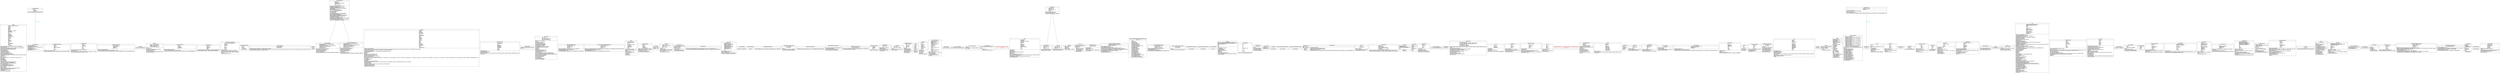 digraph "classes_zeeguu_api_dot" {
rankdir=BT
charset="utf-8"
"api.zeeguu.core.model.article.Article" [color="black", fontcolor="black", label=<{Article|MINIMUM_WORD_COUNT : int<br ALIGN="LEFT"/>authors<br ALIGN="LEFT"/>broken<br ALIGN="LEFT"/>content<br ALIGN="LEFT"/>deleted<br ALIGN="LEFT"/>feed<br ALIGN="LEFT"/>feed_id<br ALIGN="LEFT"/>fk_cefr_level : NoneType<br ALIGN="LEFT"/>fk_difficulty<br ALIGN="LEFT"/>htmlContent<br ALIGN="LEFT"/>id<br ALIGN="LEFT"/>img_url<br ALIGN="LEFT"/>img_url_id<br ALIGN="LEFT"/>language<br ALIGN="LEFT"/>language_id<br ALIGN="LEFT"/>published_time<br ALIGN="LEFT"/>source<br ALIGN="LEFT"/>source_id<br ALIGN="LEFT"/>summary<br ALIGN="LEFT"/>title<br ALIGN="LEFT"/>topics<br ALIGN="LEFT"/>uploader<br ALIGN="LEFT"/>uploader_id<br ALIGN="LEFT"/>url<br ALIGN="LEFT"/>url_id<br ALIGN="LEFT"/>url_keywords<br ALIGN="LEFT"/>userFound : int<br ALIGN="LEFT"/>video<br ALIGN="LEFT"/>word_count<br ALIGN="LEFT"/>|add_or_replace_topic(topic, session, origin_type: TopicOriginType)<br ALIGN="LEFT"/>add_search(search)<br ALIGN="LEFT"/>add_topic_if_doesnt_exist(topic, session, origin_type: TopicOriginType)<br ALIGN="LEFT"/>add_topics_from_url_keyword(topics, session)<br ALIGN="LEFT"/>add_url_keyword(url_keyword, rank, session)<br ALIGN="LEFT"/>all_older_than(days)<br ALIGN="LEFT"/>all_younger_than(days)<br ALIGN="LEFT"/>article_info(with_content)<br ALIGN="LEFT"/>article_info_for_teacher()<br ALIGN="LEFT"/>contains_any_of(keywords: list)<br ALIGN="LEFT"/>create_article_fragments(session)<br ALIGN="LEFT"/>create_clone(session, source, uploader)<br ALIGN="LEFT"/>create_from_upload(session, title, content, htmlContent, uploader, language)<br ALIGN="LEFT"/>exists(article)<br ALIGN="LEFT"/>find(url: str)<br ALIGN="LEFT"/>find_by_id(id: int)<br ALIGN="LEFT"/>find_or_create(session, url: str, html_content, title, authors: str)<br ALIGN="LEFT"/>get_broken()<br ALIGN="LEFT"/>get_content()<br ALIGN="LEFT"/>get_fk_difficulty()<br ALIGN="LEFT"/>get_word_count()<br ALIGN="LEFT"/>is_owned_by(user)<br ALIGN="LEFT"/>mark_as_low_quality_and_remove_from_index()<br ALIGN="LEFT"/>own_texts_for_user(user, ignore_deleted)<br ALIGN="LEFT"/>recalculate_topics_from_url_keywords(session)<br ALIGN="LEFT"/>remove_search(search)<br ALIGN="LEFT"/>set_as_broken(session, broken_code)<br ALIGN="LEFT"/>set_url_keywords(url_keywords, session)<br ALIGN="LEFT"/>star_for_user(session, user, state)<br ALIGN="LEFT"/>topics_as_string()<br ALIGN="LEFT"/>topics_as_tuple()<br ALIGN="LEFT"/>update(db_session, language, content, htmlContent, title)<br ALIGN="LEFT"/>update_content(session, content, commit)<br ALIGN="LEFT"/>uploaded_by(uploader_id: int)<br ALIGN="LEFT"/>vote_broken()<br ALIGN="LEFT"/>with_title_containing(needle)<br ALIGN="LEFT"/>}>, shape="record", style="solid"];
"api.zeeguu.core.model.article_broken_code_map.ArticleBrokenMap" [color="black", fontcolor="black", label=<{ArticleBrokenMap|article<br ALIGN="LEFT"/>article_id<br ALIGN="LEFT"/>broken_code<br ALIGN="LEFT"/>|find_or_create(session, article, broken_code)<br ALIGN="LEFT"/>}>, shape="record", style="solid"];
"api.zeeguu.core.model.article_difficulty_feedback.ArticleDifficultyFeedback" [color="black", fontcolor="black", label=<{ArticleDifficultyFeedback|article<br ALIGN="LEFT"/>article_id<br ALIGN="LEFT"/>date<br ALIGN="LEFT"/>difficulty_feedback<br ALIGN="LEFT"/>id<br ALIGN="LEFT"/>user<br ALIGN="LEFT"/>user_id<br ALIGN="LEFT"/>|find(user: User, article: Article)<br ALIGN="LEFT"/>find_or_create(session, user: User, article: Article, date: datetime, difficulty)<br ALIGN="LEFT"/>}>, shape="record", style="solid"];
"api.zeeguu.core.model.article_fragment.ArticleFragment" [color="black", fontcolor="black", label=<{ArticleFragment|article<br ALIGN="LEFT"/>article_id<br ALIGN="LEFT"/>formatting<br ALIGN="LEFT"/>id<br ALIGN="LEFT"/>order<br ALIGN="LEFT"/>text<br ALIGN="LEFT"/>text_id<br ALIGN="LEFT"/>|find_by_article_order(article_id: int, order: int)<br ALIGN="LEFT"/>find_by_id(id: int)<br ALIGN="LEFT"/>find_or_create(session, article, text: str, order: int, formatting: str, commit)<br ALIGN="LEFT"/>get_all_article_fragments_in_order(article_id: int)<br ALIGN="LEFT"/>}>, shape="record", style="solid"];
"api.zeeguu.core.model.article_fragment_context.ArticleFragmentContext" [color="black", fontcolor="black", label=<{ArticleFragmentContext|article_fragment<br ALIGN="LEFT"/>article_fragment_id<br ALIGN="LEFT"/>bookmark<br ALIGN="LEFT"/>bookmark_id<br ALIGN="LEFT"/>id<br ALIGN="LEFT"/>|find_by_bookmark(bookmark)<br ALIGN="LEFT"/>find_or_create(session, bookmark, article_fragment, commit)<br ALIGN="LEFT"/>get_all_user_bookmarks_for_article_fragment(user_id: int, article_fragment_id: int, as_json_serializable: bool)<br ALIGN="LEFT"/>}>, shape="record", style="solid"];
"api.zeeguu.core.test.rules.article_rule.ArticleRule" [color="black", fontcolor="black", label=<{ArticleRule|article : Article, NoneType<br ALIGN="LEFT"/>|}>, shape="record", style="solid"];
"api.zeeguu.core.test.test_article.ArticleTest" [color="black", fontcolor="black", label=<{ArticleTest|article1 : Article, NoneType<br ALIGN="LEFT"/>article2 : Article, NoneType<br ALIGN="LEFT"/>language : Language<br ALIGN="LEFT"/>new_art : Article, NoneType<br ALIGN="LEFT"/>|setUp()<br ALIGN="LEFT"/>test_add_topic()<br ALIGN="LEFT"/>test_article_representation_does_not_error()<br ALIGN="LEFT"/>test_articles_are_different()<br ALIGN="LEFT"/>test_find_or_create()<br ALIGN="LEFT"/>test_load_article_without_language_information()<br ALIGN="LEFT"/>test_topic_replacement()<br ALIGN="LEFT"/>}>, shape="record", style="solid"];
"api.zeeguu.core.model.article_title_context.ArticleTitleContext" [color="black", fontcolor="black", label=<{ArticleTitleContext|article<br ALIGN="LEFT"/>article_id<br ALIGN="LEFT"/>bookmark<br ALIGN="LEFT"/>bookmark_id<br ALIGN="LEFT"/>id<br ALIGN="LEFT"/>|find_by_bookmark(bookmark)<br ALIGN="LEFT"/>find_or_create(session, bookmark, article, commit)<br ALIGN="LEFT"/>get_all_user_bookmarks_for_article_title(user_id: int, article_id: int, as_json_serializable: bool)<br ALIGN="LEFT"/>}>, shape="record", style="solid"];
"api.zeeguu.core.model.article_topic_map.ArticleTopicMap" [color="black", fontcolor="black", label=<{ArticleTopicMap|article<br ALIGN="LEFT"/>article_id<br ALIGN="LEFT"/>origin_type<br ALIGN="LEFT"/>topic<br ALIGN="LEFT"/>topic_id<br ALIGN="LEFT"/>|create_if_doesnt_exists(article, topic, origin_type: TopicOriginType)<br ALIGN="LEFT"/>create_or_update(article, topic, origin_type: TopicOriginType)<br ALIGN="LEFT"/>}>, shape="record", style="solid"];
"api.zeeguu.core.model.article_topic_user_feedback.ArticleTopicUserFeedback" [color="black", fontcolor="black", label=<{ArticleTopicUserFeedback|DO_NOT_SHOW_FEEDBACK : str<br ALIGN="LEFT"/>article<br ALIGN="LEFT"/>article_id<br ALIGN="LEFT"/>feedback<br ALIGN="LEFT"/>id<br ALIGN="LEFT"/>topic<br ALIGN="LEFT"/>topic_id<br ALIGN="LEFT"/>user<br ALIGN="LEFT"/>user_id<br ALIGN="LEFT"/>|all_for_user(user)<br ALIGN="LEFT"/>all_for_user_as_list_w_feedback(user, feedback)<br ALIGN="LEFT"/>find_given_user_article(article: Article, user: User)<br ALIGN="LEFT"/>find_or_create(session, article, user, topic, feedback)<br ALIGN="LEFT"/>with_id(i)<br ALIGN="LEFT"/>with_topic_id(topic_id, user)<br ALIGN="LEFT"/>}>, shape="record", style="solid"];
"api.zeeguu.core.model.article_url_keyword_map.ArticleUrlKeywordMap" [color="black", fontcolor="black", label=<{ArticleUrlKeywordMap|article<br ALIGN="LEFT"/>article_id<br ALIGN="LEFT"/>rank<br ALIGN="LEFT"/>url_keyword<br ALIGN="LEFT"/>url_keyword_id<br ALIGN="LEFT"/>|}>, shape="record", style="solid"];
"api.zeeguu.core.nlp_pipeline.automatic_gec_tagging.AutoGECTagging" [color="black", fontcolor="black", label=<{AutoGECTagging|language_pipe : str<br ALIGN="LEFT"/>spacy_pipeline<br ALIGN="LEFT"/>|anottate_clues(word_dictionary_list, original_sentence, verbose)<br ALIGN="LEFT"/>generate_labels(error_sentence, corr_sentence, merge_inserts, include_o_start_end, return_tokens, return_err_pos, return_corr_pos, return_alignment, return_corrections, verbose)<br ALIGN="LEFT"/>word_lemma_token_sim(token_err, token_ref, verbose)<br ALIGN="LEFT"/>}>, shape="record", style="solid"];
"api.zeeguu.core.test.rules.base_rule.BaseRule" [color="black", fontcolor="black", label=<{BaseRule|faker<br ALIGN="LEFT"/>|save(obj)<br ALIGN="LEFT"/>}>, shape="record", style="solid"];
"api.zeeguu.core.word_scheduling.basicSR.basicSR.BasicSRSchedule" [color="black", fontcolor="black", label=<{BasicSRSchedule|bookmark<br ALIGN="LEFT"/>bookmark_id<br ALIGN="LEFT"/>consecutive_correct_answers<br ALIGN="LEFT"/>cooling_interval<br ALIGN="LEFT"/>id<br ALIGN="LEFT"/>next_practice_time<br ALIGN="LEFT"/>|all_bookmarks_priority_to_study(user, limit)<br ALIGN="LEFT"/>bookmarks_in_pipeline(user)<br ALIGN="LEFT"/>bookmarks_to_study(user, required_count)<br ALIGN="LEFT"/>clear_bookmark_schedule(db_session, bookmark)<br ALIGN="LEFT"/>find(bookmark)<br ALIGN="LEFT"/>find_by_bookmark(bookmark)<br ALIGN="LEFT"/><I>find_or_create</I>(db_session, bookmark)<br ALIGN="LEFT"/><I>get_cooling_interval_dictionary</I>()<br ALIGN="LEFT"/>get_end_of_date(date)<br ALIGN="LEFT"/>get_end_of_today()<br ALIGN="LEFT"/><I>get_max_interval</I>()<br ALIGN="LEFT"/>get_scheduled_bookmarks_for_user(user, limit)<br ALIGN="LEFT"/>get_unscheduled_bookmarks_for_user(user, limit)<br ALIGN="LEFT"/>print_schedule_for_user(user_id)<br ALIGN="LEFT"/>priority_scheduled_bookmarks_to_study(user, limit)<br ALIGN="LEFT"/>remove_duplicated_bookmarks(bookmark_list)<br ALIGN="LEFT"/>schedule_for_user(user_id)<br ALIGN="LEFT"/>set_bookmark_as_learned(db_session)<br ALIGN="LEFT"/>there_was_no_need_for_practice_on_date(date: datetime)<br ALIGN="LEFT"/>total_bookmarks_in_pipeline(user): int<br ALIGN="LEFT"/>update(db_session, bookmark, outcome, time: datetime)<br ALIGN="LEFT"/><I>update_schedule</I>(db_session, correctness)<br ALIGN="LEFT"/>}>, shape="record", style="solid"];
"api.zeeguu.core.model.bookmark.Bookmark" [color="black", fontcolor="black", label=<{Bookmark|bookmark<br ALIGN="LEFT"/>context<br ALIGN="LEFT"/>context_id<br ALIGN="LEFT"/>exercise_log<br ALIGN="LEFT"/>fit_for_study<br ALIGN="LEFT"/>id<br ALIGN="LEFT"/>learned_time<br ALIGN="LEFT"/>learning_cycle<br ALIGN="LEFT"/>level<br ALIGN="LEFT"/>origin<br ALIGN="LEFT"/>origin_id<br ALIGN="LEFT"/>sentence_i<br ALIGN="LEFT"/>source<br ALIGN="LEFT"/>source_id<br ALIGN="LEFT"/>starred<br ALIGN="LEFT"/>text<br ALIGN="LEFT"/>text_id<br ALIGN="LEFT"/>time<br ALIGN="LEFT"/>token_i<br ALIGN="LEFT"/>total_tokens<br ALIGN="LEFT"/>translation<br ALIGN="LEFT"/>translation_id<br ALIGN="LEFT"/>user<br ALIGN="LEFT"/>user_id<br ALIGN="LEFT"/>user_preference<br ALIGN="LEFT"/>|add_new_exercise(exercise)<br ALIGN="LEFT"/>add_new_exercise_result(exercise_source: ExerciseSource, exercise_outcome: ExerciseOutcome, exercise_solving_speed, session_id: int, other_feedback, time: datetime)<br ALIGN="LEFT"/>as_dictionary(with_exercise_info, with_title, with_context, with_context_tokenized)<br ALIGN="LEFT"/>content_is_not_too_long()<br ALIGN="LEFT"/>create_context_mapping(session, context_identifier: ContextIdentifier, commit)<br ALIGN="LEFT"/>exists(bookmark)<br ALIGN="LEFT"/>find(b_id)<br ALIGN="LEFT"/>find_all()<br ALIGN="LEFT"/>find_all_by_user_and_word(user, word)<br ALIGN="LEFT"/>find_all_for_text_and_user(text, user)<br ALIGN="LEFT"/>find_all_for_user_and_article(user, article)<br ALIGN="LEFT"/>find_by_specific_user(user)<br ALIGN="LEFT"/>find_by_user_word_and_text(user, word, text)<br ALIGN="LEFT"/>find_or_create(session, user, _origin: str, _origin_lang: str, _translation: str, _translation_lang: str, _context: str, article_id: int, learning_cycle: int, sentence_i: int, token_i: int, total_tokens: int, c_paragraph_i: int, c_sentence_i: int, c_token_i: int, in_content: bool, left_ellipsis: bool, right_ellipsis: bool, context_identifier: ContextIdentifier, level: int)<br ALIGN="LEFT"/>get_context()<br ALIGN="LEFT"/>get_context_identifier()<br ALIGN="LEFT"/>get_scheduler()<br ALIGN="LEFT"/>is_learned()<br ALIGN="LEFT"/>is_learned_based_on_exercise_outcomes()<br ALIGN="LEFT"/>report_exercise_outcome(exercise_source: str, exercise_outcome: str, solving_speed, session_id, other_feedback, db_session, time: datetime)<br ALIGN="LEFT"/>should_be_studied()<br ALIGN="LEFT"/>sorted_exercise_log()<br ALIGN="LEFT"/>to_json(with_context, with_exercise_info, with_title, with_context_tokenized)<br ALIGN="LEFT"/>translations_rendered_as_text()<br ALIGN="LEFT"/>update_fit_for_study(session)<br ALIGN="LEFT"/>update_learned_status(session)<br ALIGN="LEFT"/>}>, shape="record", style="solid"];
"api.zeeguu.core.model.bookmark_context.BookmarkContext" [color="black", fontcolor="black", label=<{BookmarkContext|context_type<br ALIGN="LEFT"/>context_type_id<br ALIGN="LEFT"/>id<br ALIGN="LEFT"/>language<br ALIGN="LEFT"/>language_id<br ALIGN="LEFT"/>left_ellipsis<br ALIGN="LEFT"/>right_ellipsis<br ALIGN="LEFT"/>sentence_i<br ALIGN="LEFT"/>text<br ALIGN="LEFT"/>text_id<br ALIGN="LEFT"/>token_i<br ALIGN="LEFT"/>|all_bookmarks(user)<br ALIGN="LEFT"/>all_bookmarks_for_context()<br ALIGN="LEFT"/>find_by_id(context_id)<br ALIGN="LEFT"/>find_or_create(session, content, context_type: str, language, sentence_i, token_i, left_ellipsis, right_ellipsis, commit)<br ALIGN="LEFT"/>get_content()<br ALIGN="LEFT"/>}>, shape="record", style="solid"];
"api.zeeguu.core.test.rules.bookmark_rule.BookmarkRule" [color="black", fontcolor="black", label=<{BookmarkRule|bookmark : Bookmark, NoneType, bool<br ALIGN="LEFT"/>props : list<br ALIGN="LEFT"/>|}>, shape="record", style="solid"];
"api.zeeguu.core.test.test_bookmark.BookmarkTest" [color="black", fontcolor="black", label=<{BookmarkTest|user : User<br ALIGN="LEFT"/>user_learning_cycle : User<br ALIGN="LEFT"/>user_rule : UserRule<br ALIGN="LEFT"/>user_rule_cycle : UserRule<br ALIGN="LEFT"/>|find_all_for_user_and_text()<br ALIGN="LEFT"/>setUp()<br ALIGN="LEFT"/>test_add_exercise_outcome()<br ALIGN="LEFT"/>test_add_new_exercise()<br ALIGN="LEFT"/>test_add_new_exercise_result()<br ALIGN="LEFT"/>test_bad_quality_bookmark()<br ALIGN="LEFT"/>test_bookmark_is_serializable()<br ALIGN="LEFT"/>test_bookmarks_in_article()<br ALIGN="LEFT"/>test_bookmarks_to_study_is_not_empty()<br ALIGN="LEFT"/>test_empty_exercises_is_not_learned()<br ALIGN="LEFT"/>test_exists()<br ALIGN="LEFT"/>test_find()<br ALIGN="LEFT"/>test_find_all()<br ALIGN="LEFT"/>test_find_all_by_user_and_word()<br ALIGN="LEFT"/>test_find_by_specific_user()<br ALIGN="LEFT"/>test_find_by_user_word_and_text()<br ALIGN="LEFT"/>test_fit_for_study()<br ALIGN="LEFT"/>test_is_learned_based_on_exercise_outcomes_levels()<br ALIGN="LEFT"/>test_is_learned_based_on_exercise_outcomes_productive()<br ALIGN="LEFT"/>test_is_learned_based_on_exercise_outcomes_receptive_not_set()<br ALIGN="LEFT"/>test_is_too_easy_sets_to_learned()<br ALIGN="LEFT"/>test_latest_exercise_outcome()<br ALIGN="LEFT"/>test_text_is_not_too_long()<br ALIGN="LEFT"/>test_top_bookmarks()<br ALIGN="LEFT"/>test_translation()<br ALIGN="LEFT"/>test_user_bookmark_count()<br ALIGN="LEFT"/>test_user_has_bookmarks()<br ALIGN="LEFT"/>}>, shape="record", style="solid"];
"api.zeeguu.core.language.strategies.cognacy_difficulty_estimator.CognacyDifficultyEstimator" [color="black", fontcolor="black", label=<{CognacyDifficultyEstimator|CUSTOM_NAMES : list<br ALIGN="LEFT"/>language : str<br ALIGN="LEFT"/>score_map : dict<br ALIGN="LEFT"/>user : str<br ALIGN="LEFT"/>|cognacyRatio(language: 'model.Language', user: 'model.User')<br ALIGN="LEFT"/>discrete_text_difficulty(median_difficulty: float)<br ALIGN="LEFT"/>estimate_difficulty(text: str)<br ALIGN="LEFT"/>word_difficulty(known_probabilities: dict, personalized: bool, word: Word)<br ALIGN="LEFT"/>}>, shape="record", style="solid"];
"api.zeeguu.core.language.strategies.cognacy_wh_difficulty_estimator.CognacyWordHistoryDifficultyEstimator" [color="black", fontcolor="black", label=<{CognacyWordHistoryDifficultyEstimator|CUSTOM_NAMES : list<br ALIGN="LEFT"/>language : str<br ALIGN="LEFT"/>score_map : dict<br ALIGN="LEFT"/>user : str<br ALIGN="LEFT"/>|difficulty_until_timestamp(language: 'model.Language', user: 'model.User', max_timestamp, mode, scaling, scaling2)<br ALIGN="LEFT"/>discrete_text_difficulty(median_difficulty: float)<br ALIGN="LEFT"/>estimate_difficulty(text: str)<br ALIGN="LEFT"/>word_difficulty(known_probabilities: dict, personalized: bool, word: Word)<br ALIGN="LEFT"/>}>, shape="record", style="solid"];
"api.zeeguu.core.model.cohort.Cohort" [color="black", fontcolor="black", label=<{Cohort|declared_level_max<br ALIGN="LEFT"/>declared_level_min<br ALIGN="LEFT"/>id<br ALIGN="LEFT"/>inv_code<br ALIGN="LEFT"/>is_cohort_of_teachers<br ALIGN="LEFT"/>language<br ALIGN="LEFT"/>language_id<br ALIGN="LEFT"/>max_students<br ALIGN="LEFT"/>name<br ALIGN="LEFT"/>users<br ALIGN="LEFT"/>|cohort_still_has_capacity()<br ALIGN="LEFT"/>exists_with_invite_code(code: str)<br ALIGN="LEFT"/>find(id)<br ALIGN="LEFT"/>find_by_code(invite_code)<br ALIGN="LEFT"/>get_cohort_info()<br ALIGN="LEFT"/>get_current_student_count()<br ALIGN="LEFT"/>get_id(inv)<br ALIGN="LEFT"/>get_students()<br ALIGN="LEFT"/>get_teachers()<br ALIGN="LEFT"/>}>, shape="record", style="solid"];
"api.zeeguu.core.model.cohort_article_map.CohortArticleMap" [color="black", fontcolor="black", label=<{CohortArticleMap|article<br ALIGN="LEFT"/>article_id<br ALIGN="LEFT"/>cohort<br ALIGN="LEFT"/>cohort_id<br ALIGN="LEFT"/>published_time<br ALIGN="LEFT"/>|delete_all_for_article(session, article_id)<br ALIGN="LEFT"/>delete_all_for_cohort(session, cohort_id)<br ALIGN="LEFT"/>find(cohort_id, article_id)<br ALIGN="LEFT"/>get_articles_info_for_cohort(cohort)<br ALIGN="LEFT"/>get_cohorts_for_article(article)<br ALIGN="LEFT"/>}>, shape="record", style="solid"];
"api.zeeguu.core.test.rules.cohort_rule.CohortRule" [color="black", fontcolor="black", label=<{CohortRule|cohort : Cohort<br ALIGN="LEFT"/>student1 : User<br ALIGN="LEFT"/>teacher : User<br ALIGN="LEFT"/>|}>, shape="record", style="solid"];
"api.zeeguu.core.test.test_cohort.CohortTest" [color="black", fontcolor="black", label=<{CohortTest|cohort : Cohort<br ALIGN="LEFT"/>cohort_rule : CohortRule<br ALIGN="LEFT"/>student1 : User<br ALIGN="LEFT"/>user_t : User<br ALIGN="LEFT"/>|setUp()<br ALIGN="LEFT"/>test_all_cohorts()<br ALIGN="LEFT"/>test_cohort_still_has_capacity_false()<br ALIGN="LEFT"/>test_cohort_still_has_capacity_true()<br ALIGN="LEFT"/>test_is_teacher()<br ALIGN="LEFT"/>test_teacher_has_students()<br ALIGN="LEFT"/>}>, shape="record", style="solid"];
"api.zeeguu.core.model.bookmark_context.ContextIdentifier" [color="black", fontcolor="black", label=<{ContextIdentifier|article_fragment_id : NoneType<br ALIGN="LEFT"/>article_id : NoneType<br ALIGN="LEFT"/>context_type : str<br ALIGN="LEFT"/>video_id : NoneType<br ALIGN="LEFT"/>|as_dictionary()<br ALIGN="LEFT"/>from_dictionary(dictionary)<br ALIGN="LEFT"/>from_json_string(json_string)<br ALIGN="LEFT"/>}>, shape="record", style="solid"];
"api.zeeguu.core.nlp_pipeline.reduce_context.ContextReducer" [color="black", fontcolor="black", label=<{ContextReducer|<br ALIGN="LEFT"/>|get_similar_sentences(nlp_pipe: SpacyWrapper, sentence: str, article: str, max_length: int)<br ALIGN="LEFT"/>reduce_context_for_bookmark(nlp_pipe: SpacyWrapper, sentence: str, bookmark: str, max_length: int)<br ALIGN="LEFT"/>}>, shape="record", style="solid"];
"api.zeeguu.core.model.context_type.ContextType" [color="black", fontcolor="black", label=<{ContextType|ALL_TYPES : list<br ALIGN="LEFT"/>ARTICLE_FRAGMENT : str<br ALIGN="LEFT"/>ARTICLE_SUMMARY : str<br ALIGN="LEFT"/>ARTICLE_TITLE : str<br ALIGN="LEFT"/>ORPHAN_CONTEXT : str<br ALIGN="LEFT"/>USER_EDITED_TEXT : str<br ALIGN="LEFT"/>VIDEO_SUBTITLE : str<br ALIGN="LEFT"/>VIDEO_TITLE : str<br ALIGN="LEFT"/>WEB_FRAGMENT : str<br ALIGN="LEFT"/>id<br ALIGN="LEFT"/>type<br ALIGN="LEFT"/>|find_by_id(context_type_id: int)<br ALIGN="LEFT"/>find_by_type(type: str)<br ALIGN="LEFT"/>find_or_create(session, type: str, commit)<br ALIGN="LEFT"/>get_table_corresponding_to_type(type: str)<br ALIGN="LEFT"/>}>, shape="record", style="solid"];
"api.zeeguu.api.cross_domain_app.CrossDomainApp" [color="black", fontcolor="black", label=<{CrossDomainApp|<br ALIGN="LEFT"/>|handle_user_exception(e)<br ALIGN="LEFT"/>}>, shape="record", style="solid"];
"api.zeeguu.api.utils.json_result.DateTimeEncoder" [color="black", fontcolor="black", label=<{DateTimeEncoder|<br ALIGN="LEFT"/>|default(o)<br ALIGN="LEFT"/>}>, shape="record", style="solid"];
"api.zeeguu.core.language.strategies.default_difficulty_estimator.DefaultDifficultyEstimator" [color="black", fontcolor="black", label=<{DefaultDifficultyEstimator|<br ALIGN="LEFT"/>|estimate_difficulty(text: str, language: 'model.Language', user: 'model.User')<br ALIGN="LEFT"/>}>, shape="record", style="solid"];
"api.zeeguu.core.test.tests_difficulty_estimator_strategies.test_default_difficulty_estimator.DefaultDifficultyEstimatorTest" [color="black", fontcolor="black", label=<{DefaultDifficultyEstimatorTest|lan : Language<br ALIGN="LEFT"/>user : User<br ALIGN="LEFT"/>|setUp()<br ALIGN="LEFT"/>test_compute_complex_text_difficulty()<br ALIGN="LEFT"/>test_compute_simple_text_difficulty()<br ALIGN="LEFT"/>}>, shape="record", style="solid"];
"api.zeeguu.core.language.difficulty_estimator_factory.DifficultyEstimatorFactory" [color="black", fontcolor="black", label=<{DifficultyEstimatorFactory|<br ALIGN="LEFT"/>|get_difficulty_estimator(estimator_name: str): Type[DifficultyEstimatorStrategy]<br ALIGN="LEFT"/>}>, shape="record", style="solid"];
"api.zeeguu.core.test.test_difficulty_estimator_factory.DifficultyEstimatorFactoryTest" [color="black", fontcolor="black", label=<{DifficultyEstimatorFactoryTest|<br ALIGN="LEFT"/>|test_custom_names_flesch_kincaid_estimator()<br ALIGN="LEFT"/>test_ignore_capitalization()<br ALIGN="LEFT"/>test_returns_flesch_kincaid_estimator()<br ALIGN="LEFT"/>test_unknown_type_returns_default()<br ALIGN="LEFT"/>}>, shape="record", style="solid"];
"api.zeeguu.core.language.difficulty_estimator_strategy.DifficultyEstimatorStrategy" [color="black", fontcolor="black", label=<{DifficultyEstimatorStrategy|CUSTOM_NAMES : list<br ALIGN="LEFT"/>|<I>estimate_difficulty</I>(text: str, language: 'model.Language', user: 'model.User')<br ALIGN="LEFT"/>has_custom_name(estimator_name: str)<br ALIGN="LEFT"/>}>, shape="record", style="solid"];
"api.zeeguu.core.model.difficulty_lingo_rank.DifficultyLingoRank" [color="black", fontcolor="black", label=<{DifficultyLingoRank|article<br ALIGN="LEFT"/>article_id<br ALIGN="LEFT"/>difficulty<br ALIGN="LEFT"/>id<br ALIGN="LEFT"/>|value_for_article(article)<br ALIGN="LEFT"/>}>, shape="record", style="solid"];
"api.zeeguu.core.model.domain_name.DomainName" [color="black", fontcolor="black", label=<{DomainName|domain_name<br ALIGN="LEFT"/>id<br ALIGN="LEFT"/>|extract_domain_name(url)<br ALIGN="LEFT"/>find(domain_url)<br ALIGN="LEFT"/>find_or_create(session, url: str)<br ALIGN="LEFT"/>for_url_string(url_string)<br ALIGN="LEFT"/>get_domain(url)<br ALIGN="LEFT"/>}>, shape="record", style="solid"];
"api.zeeguu.core.test.test_domain.DomainTest" [color="black", fontcolor="black", label=<{DomainTest|user : User<br ALIGN="LEFT"/>user_rule : UserRule<br ALIGN="LEFT"/>|setUp()<br ALIGN="LEFT"/>test_one_domain_multiple_urls()<br ALIGN="LEFT"/>test_url_domain()<br ALIGN="LEFT"/>}>, shape="record", style="solid"];
"api.zeeguu.core.nlp_pipeline.alignment_errant.ERRANT_Alignment" [color="black", fontcolor="black", label=<{ERRANT_Alignment|align_seq : list<br ALIGN="LEFT"/>cor<br ALIGN="LEFT"/>cost_matrix<br ALIGN="LEFT"/>op_matrix<br ALIGN="LEFT"/>orig<br ALIGN="LEFT"/>|align(lev)<br ALIGN="LEFT"/>get_all_equal_edits()<br ALIGN="LEFT"/>get_all_merge_edits()<br ALIGN="LEFT"/>get_all_split_edits()<br ALIGN="LEFT"/>get_cheapest_align_seq()<br ALIGN="LEFT"/>get_sub_cost(o, c)<br ALIGN="LEFT"/>merge_edits(seq)<br ALIGN="LEFT"/>}>, shape="record", style="solid"];
"api.zeeguu.core.nlp_pipeline.edit_errant.Edit" [color="black", fontcolor="black", label=<{Edit|c_end<br ALIGN="LEFT"/>c_start<br ALIGN="LEFT"/>c_str : str<br ALIGN="LEFT"/>c_toks<br ALIGN="LEFT"/>o_end<br ALIGN="LEFT"/>o_start<br ALIGN="LEFT"/>o_str : str<br ALIGN="LEFT"/>o_toks<br ALIGN="LEFT"/>type : str<br ALIGN="LEFT"/>|minimise()<br ALIGN="LEFT"/>to_m2(id)<br ALIGN="LEFT"/>}>, shape="record", style="solid"];
"api.zeeguu.core.model.exercise.Exercise" [color="black", fontcolor="black", label=<{Exercise|feedback<br ALIGN="LEFT"/>id<br ALIGN="LEFT"/>outcome<br ALIGN="LEFT"/>outcome_id<br ALIGN="LEFT"/>session<br ALIGN="LEFT"/>session_id<br ALIGN="LEFT"/>solving_speed<br ALIGN="LEFT"/>source<br ALIGN="LEFT"/>source_id<br ALIGN="LEFT"/>time<br ALIGN="LEFT"/>|find(user_id)<br ALIGN="LEFT"/>get_bookmark()<br ALIGN="LEFT"/>get_user_id()<br ALIGN="LEFT"/>is_correct()<br ALIGN="LEFT"/>is_too_easy()<br ALIGN="LEFT"/>short_string_summary()<br ALIGN="LEFT"/>}>, shape="record", style="solid"];
"api.zeeguu.core.model.exercise_outcome.ExerciseOutcome" [color="black", fontcolor="black", label=<{ExerciseOutcome|ASKED_FOR_HINT : str<br ALIGN="LEFT"/>CORRECT : str<br ALIGN="LEFT"/>OTHER_FEEDBACK : str<br ALIGN="LEFT"/>RETRY : str<br ALIGN="LEFT"/>SHOW_SOLUTION : str<br ALIGN="LEFT"/>TOO_EASY : str<br ALIGN="LEFT"/>TYPO : str<br ALIGN="LEFT"/>WRONG : str<br ALIGN="LEFT"/>correct<br ALIGN="LEFT"/>correct_outcomes : list<br ALIGN="LEFT"/>id<br ALIGN="LEFT"/>outcome<br ALIGN="LEFT"/>too_easy_outcomes : list<br ALIGN="LEFT"/>wrong<br ALIGN="LEFT"/>wrong_outcomes : list<br ALIGN="LEFT"/>|find(outcome: str)<br ALIGN="LEFT"/>find_or_create(session, _outcome: str)<br ALIGN="LEFT"/>free_text_feedback()<br ALIGN="LEFT"/>is_correct(outcome: str)<br ALIGN="LEFT"/>is_valid_attempt(outcome: str)<br ALIGN="LEFT"/>too_easy()<br ALIGN="LEFT"/>}>, shape="record", style="solid"];
"api.zeeguu.core.test.rules.exercise_rule.ExerciseRule" [color="black", fontcolor="black", label=<{ExerciseRule|exercise : Exercise<br ALIGN="LEFT"/>|}>, shape="record", style="solid"];
"api.zeeguu.core.test.rules.exercise_session_rule.ExerciseSessionRule" [color="black", fontcolor="black", label=<{ExerciseSessionRule|exerciseSession : UserExerciseSession<br ALIGN="LEFT"/>|}>, shape="record", style="solid"];
"api.zeeguu.core.test.rules.user_exercise_session_rule.ExerciseSessionRule" [color="black", fontcolor="black", label=<{ExerciseSessionRule|bookmark<br ALIGN="LEFT"/>exercise_session : UserExerciseSession<br ALIGN="LEFT"/>user : User<br ALIGN="LEFT"/>|}>, shape="record", style="solid"];
"api.zeeguu.core.model.exercise_source.ExerciseSource" [color="black", fontcolor="black", label=<{ExerciseSource|TOP_BOOKMARKS_MINI_EXERCISE : str<br ALIGN="LEFT"/>id<br ALIGN="LEFT"/>source<br ALIGN="LEFT"/>|find(source)<br ALIGN="LEFT"/>find_or_create(session, _source)<br ALIGN="LEFT"/>}>, shape="record", style="solid"];
"api.zeeguu.core.content_retriever.crawler_exceptions.FailedToParseWithReadabilityServer" [color="black", fontcolor="red", label=<{FailedToParseWithReadabilityServer|reason<br ALIGN="LEFT"/>|}>, shape="record", style="solid"];
"api.zeeguu.core.model.feed.Feed" [color="black", fontcolor="black", label=<{Feed|deactivated<br ALIGN="LEFT"/>description<br ALIGN="LEFT"/>feed_handler : NoneType<br ALIGN="LEFT"/>feed_type<br ALIGN="LEFT"/>icon_name<br ALIGN="LEFT"/>id<br ALIGN="LEFT"/>image_url<br ALIGN="LEFT"/>image_url_id<br ALIGN="LEFT"/>language<br ALIGN="LEFT"/>language_id<br ALIGN="LEFT"/>last_crawled_time<br ALIGN="LEFT"/>title<br ALIGN="LEFT"/>url<br ALIGN="LEFT"/>url_id<br ALIGN="LEFT"/>|as_dictionary()<br ALIGN="LEFT"/>exists(feed)<br ALIGN="LEFT"/>feed_health_info()<br ALIGN="LEFT"/>feed_items(last_retrieval_time_from_DB)<br ALIGN="LEFT"/>find_by_id(i)<br ALIGN="LEFT"/>find_by_url(url)<br ALIGN="LEFT"/>find_for_language_id(language_code)<br ALIGN="LEFT"/>find_or_create(session, url, title, description, icon_name, language: Language, feed_type)<br ALIGN="LEFT"/>from_url(url: str, feed_type: int)<br ALIGN="LEFT"/>get_articles(limit, after_date, most_recent_first, easiest_first)<br ALIGN="LEFT"/>initializeFeedHandler()<br ALIGN="LEFT"/>}>, shape="record", style="solid"];
"api.zeeguu.core.feed_handler.feed_handler.FeedHandler" [color="black", fontcolor="black", label=<{FeedHandler|description : str<br ALIGN="LEFT"/>feed_type : int<br ALIGN="LEFT"/>image_url_string : str<br ALIGN="LEFT"/>title : str<br ALIGN="LEFT"/>url : str<br ALIGN="LEFT"/>|extract_feed_metadata(): None<br ALIGN="LEFT"/>get_feed_articles(): list[dict]<br ALIGN="LEFT"/>get_server_time(article_date): datetime<br ALIGN="LEFT"/>}>, shape="record", style="solid"];
"api.zeeguu.core.test.rules.feed_rule.FeedRule" [color="black", fontcolor="black", label=<{FeedRule|fake_feed : Feed<br ALIGN="LEFT"/>feed : Feed<br ALIGN="LEFT"/>feed1 : Feed<br ALIGN="LEFT"/>feed_fr : Feed<br ALIGN="LEFT"/>feed_newspaper_da : Feed<br ALIGN="LEFT"/>|}>, shape="record", style="solid"];
"api.zeeguu.core.test.test_feed.FeedTest" [color="black", fontcolor="black", label=<{FeedTest|crawl_report : CrawlReport<br ALIGN="LEFT"/>newspaper_da : Feed<br ALIGN="LEFT"/>spiegel : Feed<br ALIGN="LEFT"/>|setUp()<br ALIGN="LEFT"/>test_after_date_works()<br ALIGN="LEFT"/>test_article_ordering()<br ALIGN="LEFT"/>test_feed_items()<br ALIGN="LEFT"/>test_feed_newspaper()<br ALIGN="LEFT"/>test_feed_type()<br ALIGN="LEFT"/>}>, shape="record", style="solid"];
"api.zeeguu.core.model.feedback_component.FeedbackComponent" [color="black", fontcolor="black", label=<{FeedbackComponent|component_type<br ALIGN="LEFT"/>id<br ALIGN="LEFT"/>|as_dictionary()<br ALIGN="LEFT"/>find(component_type)<br ALIGN="LEFT"/>find_by_id(i)<br ALIGN="LEFT"/>find_or_create(session, component_type)<br ALIGN="LEFT"/>get_all_options()<br ALIGN="LEFT"/>}>, shape="record", style="solid"];
"api.zeeguu.core.language.strategies.flesch_kincaid_difficulty_estimator.FleschKincaidDifficultyEstimator" [color="black", fontcolor="black", label=<{FleschKincaidDifficultyEstimator|AVERAGE_SYLLABLE_LENGTH : float<br ALIGN="LEFT"/>CUSTOM_NAMES : list<br ALIGN="LEFT"/>|discrete_difficulty(score: int)<br ALIGN="LEFT"/>discrete_difficulty_CEFR(score: int)<br ALIGN="LEFT"/>estimate_difficulty(text: str, language: 'Language', user: 'User')<br ALIGN="LEFT"/>estimate_number_of_syllables_in_word(word: str, language: 'Language')<br ALIGN="LEFT"/>estimate_number_of_syllables_in_word_pyphen(word: str, language: 'Language')<br ALIGN="LEFT"/>flesch_kincaid_readability_index(text: str, language: 'Language')<br ALIGN="LEFT"/>get_constants_for_language(language: 'language')<br ALIGN="LEFT"/>grade_difficulty(score: int)<br ALIGN="LEFT"/>normalize_difficulty(score: int)<br ALIGN="LEFT"/>}>, shape="record", style="solid"];
"api.zeeguu.core.test.tests_difficulty_estimator_strategies.test_flesch_kincaid_difficulty_estimator.FleschKincaidReadingEaseDifficultyEstimatorTest" [color="black", fontcolor="black", label=<{FleschKincaidReadingEaseDifficultyEstimatorTest|user : User<br ALIGN="LEFT"/>|setUp()<br ALIGN="LEFT"/>test_danish()<br ALIGN="LEFT"/>test_discrete_50()<br ALIGN="LEFT"/>test_discrete_80()<br ALIGN="LEFT"/>test_discrete_above_80()<br ALIGN="LEFT"/>test_discrete_below_0()<br ALIGN="LEFT"/>test_discrete_below_50()<br ALIGN="LEFT"/>test_discrete_between_80_and_50()<br ALIGN="LEFT"/>test_english_constants()<br ALIGN="LEFT"/>test_english_easy()<br ALIGN="LEFT"/>test_english_hard()<br ALIGN="LEFT"/>test_english_medium()<br ALIGN="LEFT"/>test_german_constants()<br ALIGN="LEFT"/>test_german_easy()<br ALIGN="LEFT"/>test_german_hard()<br ALIGN="LEFT"/>test_german_medium()<br ALIGN="LEFT"/>test_normalized_0()<br ALIGN="LEFT"/>test_normalized_100()<br ALIGN="LEFT"/>test_normalized_above_100()<br ALIGN="LEFT"/>test_normalized_below_0()<br ALIGN="LEFT"/>test_normalized_between_100_and_0()<br ALIGN="LEFT"/>test_recognized_by_FK()<br ALIGN="LEFT"/>test_recognized_by_FKIndex()<br ALIGN="LEFT"/>test_recognized_by_flesch_kincaid()<br ALIGN="LEFT"/>}>, shape="record", style="solid"];
"api.zeeguu.core.word_scheduling.basicSR.four_levels_per_word.FourLevelsPerWord" [color="black", fontcolor="black", label=<{FourLevelsPerWord|DECREASE_COOLING_INTERVAL_ON_FAIL<br ALIGN="LEFT"/>MAX_INTERVAL : int<br ALIGN="LEFT"/>NEXT_COOLING_INTERVAL_ON_SUCCESS : dict<br ALIGN="LEFT"/>consecutive_correct_answers : int<br ALIGN="LEFT"/>cooling_interval : int<br ALIGN="LEFT"/>next_practice_time<br ALIGN="LEFT"/>|find_or_create(db_session, bookmark)<br ALIGN="LEFT"/>get_cooling_interval_dictionary()<br ALIGN="LEFT"/>get_learning_cycle_length()<br ALIGN="LEFT"/>get_max_interval(in_days: bool)<br ALIGN="LEFT"/>is_about_to_be_learned()<br ALIGN="LEFT"/>update_schedule(db_session, correctness, exercise_time: datetime)<br ALIGN="LEFT"/>}>, shape="record", style="solid"];
"api.zeeguu.core.language.strategies.frequency_difficulty_estimator.FrequencyDifficultyEstimator" [color="black", fontcolor="black", label=<{FrequencyDifficultyEstimator|CUSTOM_NAMES : list<br ALIGN="LEFT"/>language : str<br ALIGN="LEFT"/>score_map : defaultdict<br ALIGN="LEFT"/>|discrete_text_difficulty(median_difficulty: float)<br ALIGN="LEFT"/>estimate_difficulty(text: str)<br ALIGN="LEFT"/>quadratic(language: 'model.Language')<br ALIGN="LEFT"/>word_difficulty(known_probabilities: dict, personalized: bool, w)<br ALIGN="LEFT"/>}>, shape="record", style="solid"];
"api.zeeguu.core.test.tests_difficulty_estimator_strategies.test_frequency_difficulty_estimator.FrequencyDifficultyEstimatorTest" [color="black", fontcolor="black", label=<{FrequencyDifficultyEstimatorTest|lan : Language<br ALIGN="LEFT"/>user : User<br ALIGN="LEFT"/>|setUp()<br ALIGN="LEFT"/>test_compute_very_simple_text_difficulty()<br ALIGN="LEFT"/>}>, shape="record", style="solid"];
"api.zeeguu.api.utils.translator.GoogleTranslateWithContext" [color="black", fontcolor="black", label=<{GoogleTranslateWithContext|<br ALIGN="LEFT"/>|get_result(data)<br ALIGN="LEFT"/>}>, shape="record", style="solid"];
"api.zeeguu.api.utils.translator.GoogleTranslateWithoutContext" [color="black", fontcolor="black", label=<{GoogleTranslateWithoutContext|<br ALIGN="LEFT"/>|get_result(data)<br ALIGN="LEFT"/>}>, shape="record", style="solid"];
"api.zeeguu.core.util.encoding.JSONSerializable" [color="black", fontcolor="black", label=<{JSONSerializable|<br ALIGN="LEFT"/>|<I>serialize</I>()<br ALIGN="LEFT"/>}>, shape="record", style="solid"];
"api.zeeguu.core.model.language.Language" [color="black", fontcolor="black", label=<{Language|CODES_OF_LANGUAGES_AVAILABLE_AS_NATIVE : list<br ALIGN="LEFT"/>CODES_OF_LANGUAGES_THAT_CAN_BE_LEARNED : list<br ALIGN="LEFT"/>LANGUAGE_NAMES : dict<br ALIGN="LEFT"/>code<br ALIGN="LEFT"/>id<br ALIGN="LEFT"/>name<br ALIGN="LEFT"/>|all()<br ALIGN="LEFT"/>all_reading_for_user(user)<br ALIGN="LEFT"/>as_dictionary()<br ALIGN="LEFT"/>available_languages()<br ALIGN="LEFT"/>default_learned()<br ALIGN="LEFT"/>default_native_language()<br ALIGN="LEFT"/>find(code)<br ALIGN="LEFT"/>find_by_id(i)<br ALIGN="LEFT"/>find_or_create(language_code)<br ALIGN="LEFT"/>get_articles(after_date, most_recent_first, easiest_first)<br ALIGN="LEFT"/>native_languages()<br ALIGN="LEFT"/>}>, shape="record", style="solid"];
"api.zeeguu.core.test.rules.language_rule.LanguageRule" [color="black", fontcolor="black", label=<{LanguageRule|da<br ALIGN="LEFT"/>de<br ALIGN="LEFT"/>en<br ALIGN="LEFT"/>es<br ALIGN="LEFT"/>fr<br ALIGN="LEFT"/>it<br ALIGN="LEFT"/>languages : dict<br ALIGN="LEFT"/>nl<br ALIGN="LEFT"/>no<br ALIGN="LEFT"/>pt<br ALIGN="LEFT"/>random<br ALIGN="LEFT"/>ro<br ALIGN="LEFT"/>|get_or_create_language(language_code)<br ALIGN="LEFT"/>}>, shape="record", style="solid"];
"api.zeeguu.core.test.test_language.LanguageTest" [color="black", fontcolor="black", label=<{LanguageTest|user : User<br ALIGN="LEFT"/>|setUp()<br ALIGN="LEFT"/>test_get_all_languages()<br ALIGN="LEFT"/>test_languages_exists()<br ALIGN="LEFT"/>test_native_language()<br ALIGN="LEFT"/>test_user_set_language()<br ALIGN="LEFT"/>}>, shape="record", style="solid"];
"api.zeeguu.core.model.learning_cycle.LearningCycle" [color="black", fontcolor="black", label=<{LearningCycle|NOT_SET : int<br ALIGN="LEFT"/>PRODUCTIVE : int<br ALIGN="LEFT"/>RECEPTIVE : int<br ALIGN="LEFT"/>|}>, shape="record", style="solid"];
"api.zeeguu.core.test.test_logging.LoggingTest" [color="black", fontcolor="black", label=<{LoggingTest|<br ALIGN="LEFT"/>|test_logging()<br ALIGN="LEFT"/>}>, shape="record", style="solid"];
"api.zeeguu.core.model.article_broken_code_map.LowQualityTypes" [color="black", fontcolor="black", label=<{LowQualityTypes|HTML_PATTERN : str<br ALIGN="LEFT"/>INCOMPLETE_PATTERN : str<br ALIGN="LEFT"/>LANGUAGE_DOES_NOT_MATCH_FEED : str<br ALIGN="LEFT"/>LIVE_BLOG : str<br ALIGN="LEFT"/>ML_PREDICTION : str<br ALIGN="LEFT"/>TEXT_PAYWALL_PATTERN : str<br ALIGN="LEFT"/>TOO_SHORT : str<br ALIGN="LEFT"/>|}>, shape="record", style="solid"];
"api.zeeguu.api.utils.translator.MicrosoftTranslateWithContext" [color="black", fontcolor="black", label=<{MicrosoftTranslateWithContext|<br ALIGN="LEFT"/>|get_result(data)<br ALIGN="LEFT"/>}>, shape="record", style="solid"];
"api.zeeguu.api.utils.translator.MicrosoftTranslateWithoutContext" [color="black", fontcolor="black", label=<{MicrosoftTranslateWithoutContext|<br ALIGN="LEFT"/>|get_result(data)<br ALIGN="LEFT"/>}>, shape="record", style="solid"];
"api.zeeguu.core.test.model_test_mixin.ModelTestMixIn" [color="black", fontcolor="black", label=<{ModelTestMixIn|app : Flask<br ALIGN="LEFT"/>faker : NoneType<br ALIGN="LEFT"/>|run(result)<br ALIGN="LEFT"/>setUp()<br ALIGN="LEFT"/>tearDown()<br ALIGN="LEFT"/>}>, shape="record", style="solid"];
"api.zeeguu.core.tokenization.nltk_tokenizer.NLTKTokenizer" [color="black", fontcolor="black", label=<{NLTKTokenizer|<br ALIGN="LEFT"/>|get_sentences(text: str)<br ALIGN="LEFT"/>is_language_supported(language: Language)<br ALIGN="LEFT"/>replace_email_url_with_placeholder(text: str)<br ALIGN="LEFT"/>text_preprocessing(text: str)<br ALIGN="LEFT"/>tokenize_text(text: str, as_serializable_dictionary: bool, flatten: bool, start_token_i: int, start_sentence_i: int, start_paragraph_i: int)<br ALIGN="LEFT"/>}>, shape="record", style="solid"];
"api.zeeguu.core.model.new_text.NewText" [color="black", fontcolor="black", label=<{NewText|content<br ALIGN="LEFT"/>content_hash<br ALIGN="LEFT"/>id<br ALIGN="LEFT"/>|find_by_id(text_id)<br ALIGN="LEFT"/>find_or_create(session, text, commit)<br ALIGN="LEFT"/>update_content(new_content)<br ALIGN="LEFT"/>}>, shape="record", style="solid"];
"api.zeeguu.core.feed_handler.newspaperfeed.NewspaperFeed" [color="black", fontcolor="black", label=<{NewspaperFeed|description<br ALIGN="LEFT"/>image_url_string<br ALIGN="LEFT"/>title<br ALIGN="LEFT"/>use_cache : bool<br ALIGN="LEFT"/>|extract_feed_metadata(): None<br ALIGN="LEFT"/>get_feed_articles(): list[dict]<br ALIGN="LEFT"/>}>, shape="record", style="solid"];
"api.zeeguu.core.nlp_pipeline.confusion_generator.NoiseGenerator" [color="black", fontcolor="black", label=<{NoiseGenerator|language : str<br ALIGN="LEFT"/>lemma_set : set<br ALIGN="LEFT"/>noise_probabilities : dict<br ALIGN="LEFT"/>pos_confusion_set : NoneType<br ALIGN="LEFT"/>spacy_pipe<br ALIGN="LEFT"/>word_confusion_set : NoneType<br ALIGN="LEFT"/>|generate_confusion_words(sentence, number_of_words, student_words, verbose)<br ALIGN="LEFT"/>replace_sent_with_noise(sentence, number_of_mistakes, number_of_words, verbose)<br ALIGN="LEFT"/>}>, shape="record", style="solid"];
"api.zeeguu.core.model.notification.Notification" [color="black", fontcolor="black", label=<{Notification|DAILY_LOGIN : int<br ALIGN="LEFT"/>EXERCISE_AVAILABLE : int<br ALIGN="LEFT"/>NEW_ARTICLE_AVAILABLE : int<br ALIGN="LEFT"/>id<br ALIGN="LEFT"/>type<br ALIGN="LEFT"/>|find(type)<br ALIGN="LEFT"/>find_by_id(i)<br ALIGN="LEFT"/>}>, shape="record", style="solid"];
"api.zeeguu.core.test.rules.outcome_rule.OutcomeRule" [color="black", fontcolor="black", label=<{OutcomeRule|correct<br ALIGN="LEFT"/>outcomes : list<br ALIGN="LEFT"/>random<br ALIGN="LEFT"/>retry<br ALIGN="LEFT"/>show_solution<br ALIGN="LEFT"/>too_easy<br ALIGN="LEFT"/>typo<br ALIGN="LEFT"/>wrong<br ALIGN="LEFT"/>|}>, shape="record", style="solid"];
"api.zeeguu.core.model.personal_copy.PersonalCopy" [color="black", fontcolor="black", label=<{PersonalCopy|article<br ALIGN="LEFT"/>article_id<br ALIGN="LEFT"/>id<br ALIGN="LEFT"/>user<br ALIGN="LEFT"/>user_id<br ALIGN="LEFT"/>|all_for(user)<br ALIGN="LEFT"/>exists_for(user, article)<br ALIGN="LEFT"/>get_page_for(user, page)<br ALIGN="LEFT"/>make_for(user, article, session)<br ALIGN="LEFT"/>remove_for(user, article, session)<br ALIGN="LEFT"/>}>, shape="record", style="solid"];
"api.zeeguu.core.feed_handler.rssfeed.RSSFeed" [color="black", fontcolor="black", label=<{RSSFeed|description : str<br ALIGN="LEFT"/>image_url_string : str<br ALIGN="LEFT"/>title : str<br ALIGN="LEFT"/>|extract_feed_metadata(): None<br ALIGN="LEFT"/>get_feed_articles(): list[dict]<br ALIGN="LEFT"/>}>, shape="record", style="solid"];
"api.zeeguu.core.test.rules.user_reading_session_rule.ReadingSessionRule" [color="black", fontcolor="black", label=<{ReadingSessionRule|w_session : UserReadingSession<br ALIGN="LEFT"/>|}>, shape="record", style="solid"];
"api.zeeguu.core.test.rules.scheduler_rule.SchedulerRule" [color="black", fontcolor="black", label=<{SchedulerRule|schedule<br ALIGN="LEFT"/>|}>, shape="record", style="solid"];
"api.zeeguu.core.test.test_scheduling.SchedulerTest" [color="black", fontcolor="black", label=<{SchedulerTest|four_levels_user : User<br ALIGN="LEFT"/>two_cycles_bookmark1 : Bookmark, NoneType, bool<br ALIGN="LEFT"/>two_cycles_bookmark2 : Bookmark, NoneType, bool<br ALIGN="LEFT"/>two_cycles_user : User<br ALIGN="LEFT"/>user_rule_cycle : UserRule<br ALIGN="LEFT"/>user_rule_levels : UserRule<br ALIGN="LEFT"/>|assert_schedule(schedule, expected_cycle, expected_level, expected_cooling, expected_consecutive_corrects)<br ALIGN="LEFT"/>setUp()<br ALIGN="LEFT"/>test_learning_cycle_full_cycle()<br ALIGN="LEFT"/>test_learning_cycle_productive_doesnt_go_down_to_receptive()<br ALIGN="LEFT"/>test_learning_cycle_schedule_is_created()<br ALIGN="LEFT"/>test_learning_cycle_two_correct_exercises_in_a_day()<br ALIGN="LEFT"/>test_learning_cycle_wrong()<br ALIGN="LEFT"/>test_level_doesnt_go_back_to_lower_level()<br ALIGN="LEFT"/>test_level_full_cycle()<br ALIGN="LEFT"/>test_level_schedule_is_created()<br ALIGN="LEFT"/>test_level_two_correct_exercises_in_a_day()<br ALIGN="LEFT"/>test_level_wrong()<br ALIGN="LEFT"/>}>, shape="record", style="solid"];
"api.zeeguu.core.model.search.Search" [color="black", fontcolor="black", label=<{Search|id<br ALIGN="LEFT"/>keywords<br ALIGN="LEFT"/>language<br ALIGN="LEFT"/>language_id<br ALIGN="LEFT"/>|all_articles()<br ALIGN="LEFT"/>as_dictionary()<br ALIGN="LEFT"/>find(keywords, language_id)<br ALIGN="LEFT"/>find_by_id(i)<br ALIGN="LEFT"/>find_or_create(session, keywords, language_id)<br ALIGN="LEFT"/>}>, shape="record", style="solid"];
"api.zeeguu.core.model.search_filter.SearchFilter" [color="black", fontcolor="black", label=<{SearchFilter|id<br ALIGN="LEFT"/>search<br ALIGN="LEFT"/>search_id<br ALIGN="LEFT"/>user<br ALIGN="LEFT"/>user_id<br ALIGN="LEFT"/>|all_for_user(user)<br ALIGN="LEFT"/>find_or_create(session, user, search)<br ALIGN="LEFT"/>get_number_of_users_excluding(search_id)<br ALIGN="LEFT"/>with_search(search_id)<br ALIGN="LEFT"/>with_search_id(i, user)<br ALIGN="LEFT"/>}>, shape="record", style="solid"];
"api.zeeguu.core.model.search_subscription.SearchSubscription" [color="black", fontcolor="black", label=<{SearchSubscription|id<br ALIGN="LEFT"/>receive_email<br ALIGN="LEFT"/>search<br ALIGN="LEFT"/>search_id<br ALIGN="LEFT"/>user<br ALIGN="LEFT"/>user_id<br ALIGN="LEFT"/>|all_for_user(user)<br ALIGN="LEFT"/>as_dictionary()<br ALIGN="LEFT"/>find_or_create(session, user, search, receive_email)<br ALIGN="LEFT"/>get_number_of_subscribers(search_id)<br ALIGN="LEFT"/>update_receive_email(session, user, search, receive_email)<br ALIGN="LEFT"/>with_search_id(i, user)<br ALIGN="LEFT"/>}>, shape="record", style="solid"];
"api.zeeguu.core.model.session.Session" [color="black", fontcolor="black", label=<{Session|id<br ALIGN="LEFT"/>last_use<br ALIGN="LEFT"/>user<br ALIGN="LEFT"/>user_id<br ALIGN="LEFT"/>uuid<br ALIGN="LEFT"/>|create_for_user(user)<br ALIGN="LEFT"/>find(_uuid: str)<br ALIGN="LEFT"/>get_last_use_for_user(user_id)<br ALIGN="LEFT"/>update_use_date()<br ALIGN="LEFT"/>}>, shape="record", style="solid"];
"api.zeeguu.core.content_retriever.crawler_exceptions.SkippedAlreadyInDB" [color="black", fontcolor="red", label=<{SkippedAlreadyInDB|<br ALIGN="LEFT"/>|}>, shape="record", style="solid"];
"api.zeeguu.core.content_retriever.crawler_exceptions.SkippedForLowQuality" [color="black", fontcolor="red", label=<{SkippedForLowQuality|reason<br ALIGN="LEFT"/>|}>, shape="record", style="solid"];
"api.zeeguu.core.content_retriever.crawler_exceptions.SkippedForTooOld" [color="black", fontcolor="red", label=<{SkippedForTooOld|<br ALIGN="LEFT"/>|}>, shape="record", style="solid"];
"api.zeeguu.core.model.sorted_exercise_log.SortedExerciseLog" [color="black", fontcolor="black", label=<{SortedExerciseLog|bookmark<br ALIGN="LEFT"/>exercises<br ALIGN="LEFT"/>learning_cycle_length<br ALIGN="LEFT"/>|compact_sorted_exercise_log()<br ALIGN="LEFT"/>exercise_streaks_of_given_length(): dict<br ALIGN="LEFT"/>is_empty()<br ALIGN="LEFT"/>last_exercise()<br ALIGN="LEFT"/>last_exercise_time()<br ALIGN="LEFT"/>latest_exercise_outcome()<br ALIGN="LEFT"/>most_recent_correct_dates()<br ALIGN="LEFT"/>most_recent_corrects()<br ALIGN="LEFT"/>str_most_recent_correct_dates()<br ALIGN="LEFT"/>summary()<br ALIGN="LEFT"/>}>, shape="record", style="solid"];
"api.zeeguu.core.model.source.Source" [color="black", fontcolor="black", label=<{Source|broken<br ALIGN="LEFT"/>fk_difficulty<br ALIGN="LEFT"/>id<br ALIGN="LEFT"/>language<br ALIGN="LEFT"/>language_id<br ALIGN="LEFT"/>source_text<br ALIGN="LEFT"/>source_text_id<br ALIGN="LEFT"/>source_type<br ALIGN="LEFT"/>source_type_id<br ALIGN="LEFT"/>word_count<br ALIGN="LEFT"/>|find_by_id(id: int)<br ALIGN="LEFT"/>find_or_create(session, text, source_type, language: Language, broken, commit)<br ALIGN="LEFT"/>get_content()<br ALIGN="LEFT"/>}>, shape="record", style="solid"];
"api.zeeguu.core.test.rules.source_rule.SourceRule" [color="black", fontcolor="black", label=<{SourceRule|random<br ALIGN="LEFT"/>recognize<br ALIGN="LEFT"/>sources : list<br ALIGN="LEFT"/>translate<br ALIGN="LEFT"/>zeekoe<br ALIGN="LEFT"/>|}>, shape="record", style="solid"];
"api.zeeguu.core.model.source_text.SourceText" [color="black", fontcolor="black", label=<{SourceText|content<br ALIGN="LEFT"/>content_hash<br ALIGN="LEFT"/>id<br ALIGN="LEFT"/>|find_by_id(text_id)<br ALIGN="LEFT"/>find_or_create(session, text, commit)<br ALIGN="LEFT"/>update_content(new_content)<br ALIGN="LEFT"/>}>, shape="record", style="solid"];
"api.zeeguu.core.model.source_type.SourceType" [color="black", fontcolor="black", label=<{SourceType|ALL_TYPES : list<br ALIGN="LEFT"/>ARTICLE : str<br ALIGN="LEFT"/>VIDEO : str<br ALIGN="LEFT"/>id<br ALIGN="LEFT"/>type<br ALIGN="LEFT"/>|find_by_id(source_type_id: int)<br ALIGN="LEFT"/>find_by_type(type: str)<br ALIGN="LEFT"/>find_or_create(session, type: str, commit)<br ALIGN="LEFT"/>}>, shape="record", style="solid"];
"api.zeeguu.core.nlp_pipeline.spacy_wrapper.SpacyWrapper" [color="black", fontcolor="black", label=<{SpacyWrapper|spacy_pipe<br ALIGN="LEFT"/>|get_doc(sentence)<br ALIGN="LEFT"/>get_sent_list(lines)<br ALIGN="LEFT"/>get_sent_similarity(sentence_a, sentence_b)<br ALIGN="LEFT"/>tokenize_sentence(sentence)<br ALIGN="LEFT"/>}>, shape="record", style="solid"];
"api.zeeguu.core.tokenization.stanza_tokenizer.StanzaTokenizer" [color="black", fontcolor="black", label=<{StanzaTokenizer|CACHED_NLP_PIPELINES : dict<br ALIGN="LEFT"/>STANZA_MODELS : set<br ALIGN="LEFT"/>nlp_pipeline<br ALIGN="LEFT"/>|get_sentences(text: str)<br ALIGN="LEFT"/>is_language_supported(language: Language)<br ALIGN="LEFT"/>tokenize_text(text: str, as_serializable_dictionary: bool, flatten: bool, start_token_i: int, start_sentence_i: int, start_paragraph_i: int)<br ALIGN="LEFT"/>}>, shape="record", style="solid"];
"api.zeeguu.core.model.starred_article.StarredArticle" [color="black", fontcolor="black", label=<{StarredArticle|id<br ALIGN="LEFT"/>language<br ALIGN="LEFT"/>language_id<br ALIGN="LEFT"/>starred_date<br ALIGN="LEFT"/>title<br ALIGN="LEFT"/>url<br ALIGN="LEFT"/>url_id<br ALIGN="LEFT"/>user<br ALIGN="LEFT"/>user_id<br ALIGN="LEFT"/>|all_for_user(user)<br ALIGN="LEFT"/>as_dict()<br ALIGN="LEFT"/>delete(session, user, _url)<br ALIGN="LEFT"/>find_or_create(session, user: User, _url, _title: str, _language)<br ALIGN="LEFT"/>}>, shape="record", style="solid"];
"api.zeeguu.core.model.teacher.Teacher" [color="black", fontcolor="black", label=<{Teacher|id<br ALIGN="LEFT"/>user<br ALIGN="LEFT"/>user_id<br ALIGN="LEFT"/>|exists(user)<br ALIGN="LEFT"/>from_user(user)<br ALIGN="LEFT"/>get_cohorts()<br ALIGN="LEFT"/>}>, shape="record", style="solid"];
"api.zeeguu.core.model.teacher_cohort_map.TeacherCohortMap" [color="black", fontcolor="black", label=<{TeacherCohortMap|cohort<br ALIGN="LEFT"/>cohort_id<br ALIGN="LEFT"/>id<br ALIGN="LEFT"/>user<br ALIGN="LEFT"/>user_id<br ALIGN="LEFT"/>|find_or_create(user, cohort, session)<br ALIGN="LEFT"/>get_cohorts_for(user)<br ALIGN="LEFT"/>get_teachers_for(cohort)<br ALIGN="LEFT"/>is_teacher(user)<br ALIGN="LEFT"/>}>, shape="record", style="solid"];
"api.zeeguu.core.test.test_retrieve_and_compute.TestRetrieveAndCompute" [color="black", fontcolor="black", label=<{TestRetrieveAndCompute|lan : Language<br ALIGN="LEFT"/>user : User<br ALIGN="LEFT"/>|setUp()<br ALIGN="LEFT"/>test_difficulty_of_feed_items()<br ALIGN="LEFT"/>test_download_with_topic()<br ALIGN="LEFT"/>test_fragment_removal()<br ALIGN="LEFT"/>test_le_monde_subscription()<br ALIGN="LEFT"/>test_ml_classification()<br ALIGN="LEFT"/>test_new_scientist_overlay()<br ALIGN="LEFT"/>test_sufficient_quality()<br ALIGN="LEFT"/>}>, shape="record", style="solid"];
"api.zeeguu.core.model.text.Text" [color="black", fontcolor="black", label=<{Text|article<br ALIGN="LEFT"/>article_id<br ALIGN="LEFT"/>content<br ALIGN="LEFT"/>content_hash<br ALIGN="LEFT"/>id<br ALIGN="LEFT"/>in_content<br ALIGN="LEFT"/>language<br ALIGN="LEFT"/>language_id<br ALIGN="LEFT"/>left_ellipsis<br ALIGN="LEFT"/>paragraph_i<br ALIGN="LEFT"/>right_ellipsis<br ALIGN="LEFT"/>sentence_i<br ALIGN="LEFT"/>token_i<br ALIGN="LEFT"/>url<br ALIGN="LEFT"/>url_id<br ALIGN="LEFT"/>|all_bookmarks(user)<br ALIGN="LEFT"/>all_bookmarks_for_text()<br ALIGN="LEFT"/>find_all(text, language)<br ALIGN="LEFT"/>find_by_id(text_id)<br ALIGN="LEFT"/>find_or_create(session, text, language, url, article, paragraph_i, sentence_i, token_i, in_content, left_elipsis, right_elipsis)<br ALIGN="LEFT"/>get_content()<br ALIGN="LEFT"/>shorten_word_context(given_word, max_word_count)<br ALIGN="LEFT"/>update_content(new_content)<br ALIGN="LEFT"/>words()<br ALIGN="LEFT"/>}>, shape="record", style="solid"];
"api.zeeguu.core.test.rules.text_rule.TextRule" [color="black", fontcolor="black", label=<{TextRule|text : Text<br ALIGN="LEFT"/>|}>, shape="record", style="solid"];
"api.zeeguu.core.test.test_text.TextTest" [color="black", fontcolor="black", label=<{TextTest|bookmark_rule : BookmarkRule<br ALIGN="LEFT"/>text_rule : TextRule<br ALIGN="LEFT"/>user_rule : UserRule<br ALIGN="LEFT"/>|setUp()<br ALIGN="LEFT"/>test_user_word_count()<br ALIGN="LEFT"/>}>, shape="record", style="solid"];
"api.zeeguu.core.tokenization.token.Token" [color="black", fontcolor="black", label=<{Token|EMAIL_REGEX<br ALIGN="LEFT"/>LEFT_PUNCTUATION : str<br ALIGN="LEFT"/>NUM_REGEX<br ALIGN="LEFT"/>PUNCTUATION : str<br ALIGN="LEFT"/>RIGHT_PUNCTUATION : str<br ALIGN="LEFT"/>SYMBOLS : str<br ALIGN="LEFT"/>URL_REGEX<br ALIGN="LEFT"/>has_space : NoneType<br ALIGN="LEFT"/>is_left_punct<br ALIGN="LEFT"/>is_like_email<br ALIGN="LEFT"/>is_like_num<br ALIGN="LEFT"/>is_like_url<br ALIGN="LEFT"/>is_punct<br ALIGN="LEFT"/>is_right_punct<br ALIGN="LEFT"/>is_sent_start<br ALIGN="LEFT"/>is_symbol<br ALIGN="LEFT"/>par_i : NoneType<br ALIGN="LEFT"/>pos : NoneType<br ALIGN="LEFT"/>sent_i : NoneType<br ALIGN="LEFT"/>text<br ALIGN="LEFT"/>token_i : NoneType<br ALIGN="LEFT"/>|as_serializable_dictionary()<br ALIGN="LEFT"/>is_like_email(text)<br ALIGN="LEFT"/>is_like_symbols(text)<br ALIGN="LEFT"/>is_like_url(text)<br ALIGN="LEFT"/>is_punctuation(text)<br ALIGN="LEFT"/>}>, shape="record", style="solid"];
"api.zeeguu.core.test.test_tokenizer.TokenizationTest" [color="black", fontcolor="black", label=<{TokenizationTest|da_lang : Language<br ALIGN="LEFT"/>da_tokenizer : NLTKTokenizer, StanzaTokenizer<br ALIGN="LEFT"/>de_lang : Language<br ALIGN="LEFT"/>de_tokenizer : NLTKTokenizer, StanzaTokenizer<br ALIGN="LEFT"/>en_lang : Language<br ALIGN="LEFT"/>en_tokenizer : NLTKTokenizer, StanzaTokenizer<br ALIGN="LEFT"/>es_lang : Language<br ALIGN="LEFT"/>es_tokenizer : NLTKTokenizer, StanzaTokenizer<br ALIGN="LEFT"/>fr_lang : Language<br ALIGN="LEFT"/>fr_tokenizer : NLTKTokenizer, StanzaTokenizer<br ALIGN="LEFT"/>it_lang : Language<br ALIGN="LEFT"/>it_tokenizer : NLTKTokenizer, StanzaTokenizer<br ALIGN="LEFT"/>pt_lang : Language<br ALIGN="LEFT"/>pt_tokenizer : NLTKTokenizer, StanzaTokenizer<br ALIGN="LEFT"/>tokenizer_model : STANZA_TOKEN_ONLY<br ALIGN="LEFT"/>|assert_sentence_i_token_i_is_correct(token_list, sent_i)<br ALIGN="LEFT"/>setUp()<br ALIGN="LEFT"/>test_danish_tokenization_1()<br ALIGN="LEFT"/>test_danish_tokenization_2()<br ALIGN="LEFT"/>test_danish_tokenization_3()<br ALIGN="LEFT"/>test_email_detection()<br ALIGN="LEFT"/>test_english_sentence_1()<br ALIGN="LEFT"/>test_english_sentence_2()<br ALIGN="LEFT"/>test_english_sentence_3()<br ALIGN="LEFT"/>test_english_sentence_4()<br ALIGN="LEFT"/>test_french_tokenization_1()<br ALIGN="LEFT"/>test_french_tokenization_2()<br ALIGN="LEFT"/>test_german_tokenization_1()<br ALIGN="LEFT"/>test_italian_tokenization_1()<br ALIGN="LEFT"/>test_number_detection()<br ALIGN="LEFT"/>test_portuguese_tokenization_1()<br ALIGN="LEFT"/>test_spanish_tokenization_1()<br ALIGN="LEFT"/>test_spanish_tokenization_2()<br ALIGN="LEFT"/>test_url_detection()<br ALIGN="LEFT"/>}>, shape="record", style="solid"];
"api.zeeguu.core.tokenization.zeeguu_tokenizer.TokenizerModel" [color="black", fontcolor="black", label=<{TokenizerModel|name<br ALIGN="LEFT"/>|}>, shape="record", style="solid"];
"api.zeeguu.core.model.topic.Topic" [color="black", fontcolor="black", label=<{Topic|articles<br ALIGN="LEFT"/>id<br ALIGN="LEFT"/>language_topic_available_cache : dict<br ALIGN="LEFT"/>title<br ALIGN="LEFT"/>|all_articles(limit)<br ALIGN="LEFT"/>as_dictionary()<br ALIGN="LEFT"/>clear_all_articles_cache()<br ALIGN="LEFT"/>find(name: str)<br ALIGN="LEFT"/>find_by_id(i)<br ALIGN="LEFT"/>get_all_topics(language: Language)<br ALIGN="LEFT"/>}>, shape="record", style="solid"];
"api.zeeguu.core.model.topic_filter.TopicFilter" [color="black", fontcolor="black", label=<{TopicFilter|id<br ALIGN="LEFT"/>topic<br ALIGN="LEFT"/>topic_id<br ALIGN="LEFT"/>user<br ALIGN="LEFT"/>user_id<br ALIGN="LEFT"/>|all_for_user(user)<br ALIGN="LEFT"/>all_for_user_as_list(user)<br ALIGN="LEFT"/>find_or_create(session, user, topic)<br ALIGN="LEFT"/>with_id(i)<br ALIGN="LEFT"/>with_topic_id(i, user)<br ALIGN="LEFT"/>}>, shape="record", style="solid"];
"api.zeeguu.core.model.article_topic_map.TopicOriginType" [color="black", fontcolor="black", label=<{TopicOriginType|name<br ALIGN="LEFT"/>|}>, shape="record", style="solid"];
"api.zeeguu.core.test.rules.topic_rule.TopicRule" [color="black", fontcolor="black", label=<{TopicRule|random<br ALIGN="LEFT"/>topics : dict<br ALIGN="LEFT"/>|get_or_create_topic(topic_id)<br ALIGN="LEFT"/>}>, shape="record", style="solid"];
"api.zeeguu.core.model.topic_subscription.TopicSubscription" [color="black", fontcolor="black", label=<{TopicSubscription|id<br ALIGN="LEFT"/>topic<br ALIGN="LEFT"/>topic_id<br ALIGN="LEFT"/>user<br ALIGN="LEFT"/>user_id<br ALIGN="LEFT"/>|all_for_user(user)<br ALIGN="LEFT"/>all_for_user_as_list(user)<br ALIGN="LEFT"/>find_or_create(session, user, topic)<br ALIGN="LEFT"/>with_id(i)<br ALIGN="LEFT"/>with_topic_id(i, user)<br ALIGN="LEFT"/>}>, shape="record", style="solid"];
"api.zeeguu.core.word_scheduling.basicSR.two_learning_cycles_per_word.TwoLearningCyclesPerWord" [color="black", fontcolor="black", label=<{TwoLearningCyclesPerWord|DECREASE_COOLING_INTERVAL_ON_FAIL<br ALIGN="LEFT"/>MAX_INTERVAL : int<br ALIGN="LEFT"/>NEXT_COOLING_INTERVAL_ON_SUCCESS : dict<br ALIGN="LEFT"/>consecutive_correct_answers : int<br ALIGN="LEFT"/>cooling_interval : NoneType, int<br ALIGN="LEFT"/>next_practice_time<br ALIGN="LEFT"/>|find_or_create(db_session, bookmark)<br ALIGN="LEFT"/>get_cooling_interval_dictionary()<br ALIGN="LEFT"/>get_learning_cycle_length()<br ALIGN="LEFT"/>get_max_interval(in_days: bool)<br ALIGN="LEFT"/>is_about_to_be_learned()<br ALIGN="LEFT"/>is_last_cycle()<br ALIGN="LEFT"/>is_last_exercise_in_cycle()<br ALIGN="LEFT"/>update_schedule(db_session, correctness, exercise_time: datetime)<br ALIGN="LEFT"/>}>, shape="record", style="solid"];
"api.zeeguu.core.model.unique_code.UniqueCode" [color="black", fontcolor="black", label=<{UniqueCode|code<br ALIGN="LEFT"/>email<br ALIGN="LEFT"/>id<br ALIGN="LEFT"/>time<br ALIGN="LEFT"/>|all_codes_for(email)<br ALIGN="LEFT"/>last_code(email)<br ALIGN="LEFT"/>}>, shape="record", style="solid"];
"api.zeeguu.core.model.url.Url" [color="black", fontcolor="black", label=<{Url|domain<br ALIGN="LEFT"/>domain_name_id<br ALIGN="LEFT"/>id<br ALIGN="LEFT"/>path<br ALIGN="LEFT"/>title<br ALIGN="LEFT"/>|as_canonical_string()<br ALIGN="LEFT"/>as_string()<br ALIGN="LEFT"/>domain_name()<br ALIGN="LEFT"/>extract_canonical_url(url: str)<br ALIGN="LEFT"/>find(url, title)<br ALIGN="LEFT"/>find_or_create(session: 'Session', _url: str, title: str)<br ALIGN="LEFT"/>get_domain(url)<br ALIGN="LEFT"/>get_path(url: str)<br ALIGN="LEFT"/>render_link(link_text)<br ALIGN="LEFT"/>title_if_available()<br ALIGN="LEFT"/>}>, shape="record", style="solid"];
"api.zeeguu.core.model.url_keyword.UrlKeyword" [color="black", fontcolor="black", label=<{UrlKeyword|EXCLUDE_TOPICS : set<br ALIGN="LEFT"/>articles<br ALIGN="LEFT"/>id<br ALIGN="LEFT"/>keyword<br ALIGN="LEFT"/>language<br ALIGN="LEFT"/>language_id<br ALIGN="LEFT"/>topic<br ALIGN="LEFT"/>topic_id<br ALIGN="LEFT"/>|find_all_by_keyword(keyword)<br ALIGN="LEFT"/>find_first_by_keyword(keyword)<br ALIGN="LEFT"/>find_or_create(session, keyword, language: Language, topic: Topic)<br ALIGN="LEFT"/>get_keyword()<br ALIGN="LEFT"/>get_url_keywords_from_url(url: Url)<br ALIGN="LEFT"/>is_non_word(word: str): bool<br ALIGN="LEFT"/>topic_filter(topic: str): bool<br ALIGN="LEFT"/>with_id(i)<br ALIGN="LEFT"/>}>, shape="record", style="solid"];
"api.zeeguu.core.test.test_url_keywords.UrlKeywordsTest" [color="black", fontcolor="black", label=<{UrlKeywordsTest|<br ALIGN="LEFT"/>|test_url_keywords_from_url_1()<br ALIGN="LEFT"/>test_url_keywords_from_url_2()<br ALIGN="LEFT"/>test_url_keywords_from_url_3()<br ALIGN="LEFT"/>}>, shape="record", style="solid"];
"api.zeeguu.core.test.rules.url_rule.UrlRule" [color="black", fontcolor="black", label=<{UrlRule|url : NoneType, Url<br ALIGN="LEFT"/>|}>, shape="record", style="solid"];
"api.zeeguu.core.test.test_url.UrlTest" [color="black", fontcolor="black", label=<{UrlTest|url_rule : UrlRule<br ALIGN="LEFT"/>|setUp()<br ALIGN="LEFT"/>test_domain_plus_path_must_be_unique()<br ALIGN="LEFT"/>test_find_or_create_works()<br ALIGN="LEFT"/>test_try_to_get_race_condition()<br ALIGN="LEFT"/>}>, shape="record", style="solid"];
"api.zeeguu.core.model.user.User" [color="black", fontcolor="black", label=<{User|ANONYMOUS_EMAIL_DOMAIN : str<br ALIGN="LEFT"/>EMAIL_VALIDATION_REGEX : str<br ALIGN="LEFT"/>cohorts<br ALIGN="LEFT"/>email<br ALIGN="LEFT"/>id<br ALIGN="LEFT"/>invitation_code<br ALIGN="LEFT"/>is_dev<br ALIGN="LEFT"/>learned_language<br ALIGN="LEFT"/>learned_language_id<br ALIGN="LEFT"/>name<br ALIGN="LEFT"/>native_language<br ALIGN="LEFT"/>native_language_id<br ALIGN="LEFT"/>password<br ALIGN="LEFT"/>password_salt<br ALIGN="LEFT"/>|active_during_recent(days: int)<br ALIGN="LEFT"/>add_user_to_cohort(cohort, session)<br ALIGN="LEFT"/>all_bookmarks(after_date, before_date, language_id)<br ALIGN="LEFT"/>all_bookmarks_fit_for_study()<br ALIGN="LEFT"/>all_reading_sessions(after_date, before_date, language_id)<br ALIGN="LEFT"/>all_recent_user_ids(days)<br ALIGN="LEFT"/>authorize(email, password)<br ALIGN="LEFT"/>authorize_anonymous(uuid, password)<br ALIGN="LEFT"/>bookmark_count()<br ALIGN="LEFT"/>bookmark_counts_by_date()<br ALIGN="LEFT"/>bookmarks_by_date(after_date)<br ALIGN="LEFT"/>bookmarks_by_day(after_date, max, with_title, with_context, language_id)<br ALIGN="LEFT"/>bookmarks_by_url_by_date(n_days)<br ALIGN="LEFT"/>bookmarks_chronologically()<br ALIGN="LEFT"/>bookmarks_for_article(article_id, with_exercise_info, with_title, with_tokens, good_for_study, json)<br ALIGN="LEFT"/>bookmarks_in_pipeline()<br ALIGN="LEFT"/>bookmarks_to_learn_not_in_pipeline()<br ALIGN="LEFT"/>bookmarks_to_study(bookmark_count, scheduled_only)<br ALIGN="LEFT"/>cohort_articles_for_user()<br ALIGN="LEFT"/>create_anonymous(uuid, password, learned_language_code, native_language_code)<br ALIGN="LEFT"/>create_default_user_preference()<br ALIGN="LEFT"/>date_of_last_bookmark()<br ALIGN="LEFT"/>details_as_dictionary()<br ALIGN="LEFT"/>email_exists(email)<br ALIGN="LEFT"/>exists(user)<br ALIGN="LEFT"/>find(email)<br ALIGN="LEFT"/>find_all()<br ALIGN="LEFT"/>find_by_id(id)<br ALIGN="LEFT"/>get_new_bookmarks_to_study(bookmarks_count)<br ALIGN="LEFT"/>has_bookmarks()<br ALIGN="LEFT"/>has_feature(feature_name)<br ALIGN="LEFT"/>isTeacher()<br ALIGN="LEFT"/>is_member_of_cohort(cohort_id)<br ALIGN="LEFT"/>learned_bookmarks(count)<br ALIGN="LEFT"/>learner_stats_data()<br ALIGN="LEFT"/>levels_for(language: Language)<br ALIGN="LEFT"/>liked_articles()<br ALIGN="LEFT"/>preferred_difficulty_estimator()<br ALIGN="LEFT"/>reading_sessions_by_day(after_date, max, language_id)<br ALIGN="LEFT"/>remove_from_cohort(cohort_id, session)<br ALIGN="LEFT"/>scheduled_bookmarks(bookmark_count)<br ALIGN="LEFT"/>set_learned_language(language_code: str, cefr_level: int, session)<br ALIGN="LEFT"/>set_learned_language_level(language_code: str, cefr_level: str, session)<br ALIGN="LEFT"/>set_native_language(code)<br ALIGN="LEFT"/>starred_bookmarks(count)<br ALIGN="LEFT"/>text_difficulty(text, language)<br ALIGN="LEFT"/>total_bookmarks_in_pipeline()<br ALIGN="LEFT"/>total_exercises_completed_today()<br ALIGN="LEFT"/>total_learned_bookmarks()<br ALIGN="LEFT"/>update_password(password: str)<br ALIGN="LEFT"/>user_words()<br ALIGN="LEFT"/>validate_email(col, email)<br ALIGN="LEFT"/>validate_name(col, name)<br ALIGN="LEFT"/>validate_password(col, password)<br ALIGN="LEFT"/>word_count()<br ALIGN="LEFT"/>}>, shape="record", style="solid"];
"api.zeeguu.core.model.user_activitiy_data.UserActivityData" [color="black", fontcolor="black", label=<{UserActivityData|article<br ALIGN="LEFT"/>article_id<br ALIGN="LEFT"/>event<br ALIGN="LEFT"/>extra_data<br ALIGN="LEFT"/>has_article_id<br ALIGN="LEFT"/>id<br ALIGN="LEFT"/>time<br ALIGN="LEFT"/>user<br ALIGN="LEFT"/>user_id<br ALIGN="LEFT"/>value<br ALIGN="LEFT"/>|create_from_post_data(session, data, user)<br ALIGN="LEFT"/>data_as_dictionary()<br ALIGN="LEFT"/>find(user: User, article: Article, extra_filter: str, extra_value: str, event_filter: str, only_latest, article_id: int)<br ALIGN="LEFT"/>find_or_create(session, user, time, event, value, extra_data, has_article_id, article_id)<br ALIGN="LEFT"/>find_url_in_extra_data()<br ALIGN="LEFT"/>get_article_id(db_session)<br ALIGN="LEFT"/>get_last_activity_timestamp(user_id)<br ALIGN="LEFT"/>get_reading_completion_for_article(article_id, user_id, number_of_activity_rows, threshold_for_read)<br ALIGN="LEFT"/>get_scroll_events_for_user_in_date_range(user, days_range, limit)<br ALIGN="LEFT"/>is_feedback()<br ALIGN="LEFT"/>is_like()<br ALIGN="LEFT"/>}>, shape="record", style="solid"];
"api.zeeguu.core.model.user_article.UserArticle" [color="black", fontcolor="black", label=<{UserArticle|article<br ALIGN="LEFT"/>article_id<br ALIGN="LEFT"/>id<br ALIGN="LEFT"/>liked<br ALIGN="LEFT"/>opened<br ALIGN="LEFT"/>starred<br ALIGN="LEFT"/>user<br ALIGN="LEFT"/>user_id<br ALIGN="LEFT"/>|all_liked_articles_of_user(user)<br ALIGN="LEFT"/>all_liked_articles_of_user_by_id(user_id)<br ALIGN="LEFT"/>all_starred_and_liked_articles_of_user_info(user)<br ALIGN="LEFT"/>all_starred_articles_of_user(user)<br ALIGN="LEFT"/>all_starred_articles_of_user_info(user)<br ALIGN="LEFT"/>all_starred_or_liked_articles_of_user(user, limit)<br ALIGN="LEFT"/>exists(obj)<br ALIGN="LEFT"/>find(user: User, article: Article)<br ALIGN="LEFT"/>find_by_article(article: Article)<br ALIGN="LEFT"/>find_or_create(session, user: User, article: Article, opened, liked, starred)<br ALIGN="LEFT"/>last_interaction()<br ALIGN="LEFT"/>set_liked(new_state)<br ALIGN="LEFT"/>set_opened(state)<br ALIGN="LEFT"/>set_starred(state)<br ALIGN="LEFT"/>user_article_info(user: User, article: Article, with_content, with_translations)<br ALIGN="LEFT"/>user_info_as_string()<br ALIGN="LEFT"/>}>, shape="record", style="solid"];
"api.zeeguu.core.test.rules.user_article_rule.UserArticleRule" [color="black", fontcolor="black", label=<{UserArticleRule|user_article : UserArticle<br ALIGN="LEFT"/>|}>, shape="record", style="solid"];
"api.zeeguu.core.test.test_user_article.UserArticleTest" [color="black", fontcolor="black", label=<{UserArticleTest|article<br ALIGN="LEFT"/>user<br ALIGN="LEFT"/>user_article : UserArticle<br ALIGN="LEFT"/>|setUp()<br ALIGN="LEFT"/>test_all_starred_articles()<br ALIGN="LEFT"/>test_all_starred_or_liked_articles()<br ALIGN="LEFT"/>test_article_is_not_starred_initially()<br ALIGN="LEFT"/>}>, shape="record", style="solid"];
"api.zeeguu.core.model.user_cohort_map.UserCohortMap" [color="black", fontcolor="black", label=<{UserCohortMap|cohort<br ALIGN="LEFT"/>cohort_id<br ALIGN="LEFT"/>user<br ALIGN="LEFT"/>user_id<br ALIGN="LEFT"/>|}>, shape="record", style="solid"];
"api.zeeguu.core.model.user_exercise_session.UserExerciseSession" [color="black", fontcolor="black", label=<{UserExerciseSession|duration<br ALIGN="LEFT"/>id<br ALIGN="LEFT"/>is_active<br ALIGN="LEFT"/>last_action_time<br ALIGN="LEFT"/>start_time<br ALIGN="LEFT"/>user<br ALIGN="LEFT"/>user_id<br ALIGN="LEFT"/>|exercises_in_session_string()<br ALIGN="LEFT"/>find_by_cohort(cohort_id, from_date: str, to_date: str)<br ALIGN="LEFT"/>find_by_id(id)<br ALIGN="LEFT"/>find_by_user_id(user_id, from_date: str, to_date: str)<br ALIGN="LEFT"/>}>, shape="record", style="solid"];
"api.zeeguu.core.model.user_feedback.UserFeedback" [color="black", fontcolor="black", label=<{UserFeedback|feedback_component<br ALIGN="LEFT"/>feedback_component_id<br ALIGN="LEFT"/>id<br ALIGN="LEFT"/>message<br ALIGN="LEFT"/>report_time<br ALIGN="LEFT"/>url<br ALIGN="LEFT"/>url_id<br ALIGN="LEFT"/>user<br ALIGN="LEFT"/>user_id<br ALIGN="LEFT"/>|all_for_user(user)<br ALIGN="LEFT"/>create(session, user: User, feedback_component: FeedbackComponent, message: str, url: Url)<br ALIGN="LEFT"/>with_feedback_component_id(feedback_component_id)<br ALIGN="LEFT"/>}>, shape="record", style="solid"];
"api.zeeguu.core.model.user_language.UserLanguage" [color="black", fontcolor="black", label=<{UserLanguage|cefr_level<br ALIGN="LEFT"/>declared_level_max<br ALIGN="LEFT"/>declared_level_min<br ALIGN="LEFT"/>doing_exercises<br ALIGN="LEFT"/>id<br ALIGN="LEFT"/>inferred_level_max<br ALIGN="LEFT"/>inferred_level_min<br ALIGN="LEFT"/>language<br ALIGN="LEFT"/>language_id<br ALIGN="LEFT"/>reading_news<br ALIGN="LEFT"/>user<br ALIGN="LEFT"/>user_id<br ALIGN="LEFT"/>|all_for_user(user)<br ALIGN="LEFT"/>find_or_create(session, user, language)<br ALIGN="LEFT"/>get()<br ALIGN="LEFT"/>with_language_id(i, user)<br ALIGN="LEFT"/>}>, shape="record", style="solid"];
"api.zeeguu.core.model.user_notification.UserNotification" [color="black", fontcolor="black", label=<{UserNotification|id<br ALIGN="LEFT"/>notification_click_time<br ALIGN="LEFT"/>notification_date<br ALIGN="LEFT"/>notification_id<br ALIGN="LEFT"/>user_id<br ALIGN="LEFT"/>|create_user_notification(user_id, notification_id, db_session)<br ALIGN="LEFT"/>find_by_id(i)<br ALIGN="LEFT"/>get_all_notifications_for_user(user_id)<br ALIGN="LEFT"/>update_user_notification_time(user_notification_id, db_session)<br ALIGN="LEFT"/>}>, shape="record", style="solid"];
"api.zeeguu.core.model.user_preference.UserPreference" [color="black", fontcolor="black", label=<{UserPreference|AUDIO_EXERCISES : str<br ALIGN="LEFT"/>DIFFICULTY_ESTIMATOR : str<br ALIGN="LEFT"/>PRODUCTIVE_EXERCISES : str<br ALIGN="LEFT"/>PRONOUNCE_IN_READER : str<br ALIGN="LEFT"/>TRANSLATE_IN_READER : str<br ALIGN="LEFT"/>id<br ALIGN="LEFT"/>key<br ALIGN="LEFT"/>user<br ALIGN="LEFT"/>user_id<br ALIGN="LEFT"/>value<br ALIGN="LEFT"/>|all_for_user(user: User)<br ALIGN="LEFT"/>find(user: User, key: str)<br ALIGN="LEFT"/>find_or_create(session, user: User, key: str, value: str)<br ALIGN="LEFT"/>get()<br ALIGN="LEFT"/>get_difficulty_estimator(user: User)<br ALIGN="LEFT"/>get_productive_exercises_setting(user: User)<br ALIGN="LEFT"/>is_productive_exercises_preference_enabled(user: User)<br ALIGN="LEFT"/>set(value: str)<br ALIGN="LEFT"/>set_difficulty_estimator(session, user: User, key: value)<br ALIGN="LEFT"/>}>, shape="record", style="solid"];
"api.zeeguu.core.test.test_user_preferences.UserPreferenceTest" [color="black", fontcolor="black", label=<{UserPreferenceTest|english : Language<br ALIGN="LEFT"/>random_origin_language : Language<br ALIGN="LEFT"/>random_origin_word<br ALIGN="LEFT"/>text : str<br ALIGN="LEFT"/>user : User<br ALIGN="LEFT"/>user_rule : UserRule<br ALIGN="LEFT"/>user_word_rule : UserWordRule<br ALIGN="LEFT"/>|setUp()<br ALIGN="LEFT"/>test_no_preference_at_first()<br ALIGN="LEFT"/>test_setting_preference()<br ALIGN="LEFT"/>test_text_difficulty_with_preference()<br ALIGN="LEFT"/>}>, shape="record", style="solid"];
"api.zeeguu.core.model.user_reading_session.UserReadingSession" [color="black", fontcolor="black", label=<{UserReadingSession|article<br ALIGN="LEFT"/>article_id<br ALIGN="LEFT"/>duration<br ALIGN="LEFT"/>id<br ALIGN="LEFT"/>is_active<br ALIGN="LEFT"/>last_action_time<br ALIGN="LEFT"/>start_time<br ALIGN="LEFT"/>user<br ALIGN="LEFT"/>user_id<br ALIGN="LEFT"/>|events_in_this_session()<br ALIGN="LEFT"/>find_by_article(article, from_date: str, to_date: str, is_active: bool, cohort: bool)<br ALIGN="LEFT"/>find_by_cohort(cohort, from_date: str, to_date: str, is_active: bool)<br ALIGN="LEFT"/>find_by_id(session_id)<br ALIGN="LEFT"/>find_by_user(user_id, from_date: str, to_date: str, is_active: bool)<br ALIGN="LEFT"/>find_by_user_and_article(user, article)<br ALIGN="LEFT"/>get_reading_session_timeout()<br ALIGN="LEFT"/>get_total_reading_for_user_article(article, user)<br ALIGN="LEFT"/>human_readable_date()<br ALIGN="LEFT"/>human_readable_duration()<br ALIGN="LEFT"/>to_json()<br ALIGN="LEFT"/>}>, shape="record", style="solid"];
"api.zeeguu.core.test.rules.user_rule.UserRule" [color="black", fontcolor="black", label=<{UserRule|user : User<br ALIGN="LEFT"/>|add_bookmarks(bookmark_count, exercises_count)<br ALIGN="LEFT"/>}>, shape="record", style="solid"];
"api.zeeguu.core.test.test_user.UserTest" [color="black", fontcolor="black", label=<{UserTest|user : User<br ALIGN="LEFT"/>|setUp()<br ALIGN="LEFT"/>test_active_during_recent()<br ALIGN="LEFT"/>test_all_bookmarks()<br ALIGN="LEFT"/>test_authorize()<br ALIGN="LEFT"/>test_authorize_anonymous()<br ALIGN="LEFT"/>test_bookmark_counts_by_date()<br ALIGN="LEFT"/>test_bookmarks_by_date()<br ALIGN="LEFT"/>test_bookmarks_chronologically()<br ALIGN="LEFT"/>test_create_anonymous()<br ALIGN="LEFT"/>test_date_of_last_bookmark()<br ALIGN="LEFT"/>test_exists()<br ALIGN="LEFT"/>test_update_password()<br ALIGN="LEFT"/>test_user_deletion()<br ALIGN="LEFT"/>test_validate_email()<br ALIGN="LEFT"/>test_validate_name()<br ALIGN="LEFT"/>test_validate_password()<br ALIGN="LEFT"/>}>, shape="record", style="solid"];
"api.zeeguu.core.model.user_word.UserWord" [color="black", fontcolor="black", label=<{UserWord|IMPORTANCE_LEVEL_STEP : int<br ALIGN="LEFT"/>IMPOSSIBLE_IMPORTANCE_LEVEL : float<br ALIGN="LEFT"/>IMPOSSIBLE_RANK : int<br ALIGN="LEFT"/>id<br ALIGN="LEFT"/>language<br ALIGN="LEFT"/>language_id<br ALIGN="LEFT"/>rank<br ALIGN="LEFT"/>word<br ALIGN="LEFT"/>|exists(word, language)<br ALIGN="LEFT"/>find(_word: str, language: Language)<br ALIGN="LEFT"/>find_all()<br ALIGN="LEFT"/>find_or_create(session, _word: str, language: Language)<br ALIGN="LEFT"/>importance_level()<br ALIGN="LEFT"/>importance_level_string()<br ALIGN="LEFT"/>}>, shape="record", style="solid"];
"api.zeeguu.core.model.bookmark_user_preference.UserWordExPreference" [color="black", fontcolor="black", label=<{UserWordExPreference|DONT_USE_IN_EXERCISES : int<br ALIGN="LEFT"/>NO_PREFERENCE : int<br ALIGN="LEFT"/>USE_IN_EXERCISES : int<br ALIGN="LEFT"/>|}>, shape="record", style="solid"];
"api.zeeguu.core.test.rules.user_word_rule.UserWordRule" [color="black", fontcolor="black", label=<{UserWordRule|user_word : UserWord<br ALIGN="LEFT"/>|}>, shape="record", style="solid"];
"api.zeeguu.core.test.test_user_word.UserWordTest" [color="black", fontcolor="black", label=<{UserWordTest|<br ALIGN="LEFT"/>|setUp()<br ALIGN="LEFT"/>test_exists()<br ALIGN="LEFT"/>test_find()<br ALIGN="LEFT"/>test_find_all()<br ALIGN="LEFT"/>test_find_or_create()<br ALIGN="LEFT"/>test_importance_level()<br ALIGN="LEFT"/>}>, shape="record", style="solid"];
"api.zeeguu.core.model.video_title_context.VideoTitleContext" [color="black", fontcolor="black", label=<{VideoTitleContext|context<br ALIGN="LEFT"/>context_id<br ALIGN="LEFT"/>id<br ALIGN="LEFT"/>video<br ALIGN="LEFT"/>video_id<br ALIGN="LEFT"/>|find_by_context_id(context_id: int)<br ALIGN="LEFT"/>find_or_create(session, context, video, commit)<br ALIGN="LEFT"/>}>, shape="record", style="solid"];
"api.zeeguu.core.language.strategies.word_history_difficulty_estimator.WordHistoryDifficultyEstimator" [color="black", fontcolor="black", label=<{WordHistoryDifficultyEstimator|CUSTOM_NAMES : list<br ALIGN="LEFT"/>language : str<br ALIGN="LEFT"/>score_map : dict<br ALIGN="LEFT"/>user : str<br ALIGN="LEFT"/>|difficulty(language: 'model.Language', user: 'model.User', mode)<br ALIGN="LEFT"/>difficulty_until_timestamp(language: 'model.Language', user: 'model.User', max_timestamp, mode, scaling, scaling2)<br ALIGN="LEFT"/>discrete_text_difficulty(median_difficulty: float)<br ALIGN="LEFT"/>estimate_difficulty(text: str)<br ALIGN="LEFT"/>recurrence(language: 'model.Language', user: 'model.User')<br ALIGN="LEFT"/>recurrence_until_timestamp(language: 'model.Language', user: 'model.User', max_timestamp)<br ALIGN="LEFT"/>word_difficulty(known_probabilities: dict, personalized: bool, word: Word)<br ALIGN="LEFT"/>}>, shape="record", style="solid"];
"api.zeeguu.core.language.strategies.word_rank_difficulty_estimator.WordRankDifficultyEstimator" [color="black", fontcolor="black", label=<{WordRankDifficultyEstimator|CUSTOM_NAMES : list<br ALIGN="LEFT"/>|discrete_difficulty(score: int)<br ALIGN="LEFT"/>estimate_difficulty(text: str, language: 'model.Language', user: 'model.User')<br ALIGN="LEFT"/>get_constants_for_language(language: 'model.language')<br ALIGN="LEFT"/>normalize_difficulty(score: int)<br ALIGN="LEFT"/>word_rank_readability_score(text: str, language: 'model.Language')<br ALIGN="LEFT"/>}>, shape="record", style="solid"];
"api.zeeguu.core.model.word_to_study.WordToStudy" [color="black", fontcolor="black", label=<{WordToStudy|bookmark<br ALIGN="LEFT"/>bookmark_id<br ALIGN="LEFT"/>consecutiveCorrects<br ALIGN="LEFT"/>coolingInterval<br ALIGN="LEFT"/>id<br ALIGN="LEFT"/>language_id<br ALIGN="LEFT"/>nextDueDate<br ALIGN="LEFT"/>user<br ALIGN="LEFT"/>user_id<br ALIGN="LEFT"/>|find(bookmark)<br ALIGN="LEFT"/>}>, shape="record", style="solid"];
"api.zeeguu.api.utils.translator.WordnikTranslate" [color="black", fontcolor="black", label=<{WordnikTranslate|<br ALIGN="LEFT"/>|get_result(data)<br ALIGN="LEFT"/>}>, shape="record", style="solid"];
"api.zeeguu.core.emailer.zeeguu_mailer.ZeeguuMailer" [color="black", fontcolor="black", label=<{ZeeguuMailer|message_body<br ALIGN="LEFT"/>message_subject<br ALIGN="LEFT"/>our_email<br ALIGN="LEFT"/>password<br ALIGN="LEFT"/>to_email<br ALIGN="LEFT"/>|notify_audio_experiment(data, user)<br ALIGN="LEFT"/>send()<br ALIGN="LEFT"/>send_content_retrieved_notification(article, old_content)<br ALIGN="LEFT"/>send_feedback(subject, context, message, user)<br ALIGN="LEFT"/>send_mail(subject, content_lines)<br ALIGN="LEFT"/>send_with_yagmail()<br ALIGN="LEFT"/>}>, shape="record", style="solid"];
"api.zeeguu.core.tokenization.zeeguu_tokenizer.ZeeguuTokenizer" [color="black", fontcolor="black", label=<{ZeeguuTokenizer|language : Language<br ALIGN="LEFT"/>model_type<br ALIGN="LEFT"/>|<I>get_sentences</I>(text: str)<br ALIGN="LEFT"/><I>is_language_supported</I>(language: Language)<br ALIGN="LEFT"/><I>sentencizer</I>(text: str)<br ALIGN="LEFT"/>split_into_paragraphs(text)<br ALIGN="LEFT"/><I>tokenize_text</I>(text: str, as_serializable_dictionary, flatten, start_token_i: int, start_sentence_i: int, start_paragraph_i: int)<br ALIGN="LEFT"/>}>, shape="record", style="solid"];
"api.zeeguu.core.feed_handler.newspaperfeed.NewspaperFeed" -> "api.zeeguu.core.feed_handler.feed_handler.FeedHandler" [arrowhead="empty", arrowtail="none"];
"api.zeeguu.core.feed_handler.rssfeed.RSSFeed" -> "api.zeeguu.core.feed_handler.feed_handler.FeedHandler" [arrowhead="empty", arrowtail="none"];
"api.zeeguu.core.word_scheduling.basicSR.four_levels_per_word.FourLevelsPerWord" -> "api.zeeguu.core.word_scheduling.basicSR.basicSR.BasicSRSchedule" [arrowhead="empty", arrowtail="none"];
"api.zeeguu.core.word_scheduling.basicSR.two_learning_cycles_per_word.TwoLearningCyclesPerWord" -> "api.zeeguu.core.word_scheduling.basicSR.basicSR.BasicSRSchedule" [arrowhead="empty", arrowtail="none"];
"api.zeeguu.core.model.article_broken_code_map.LowQualityTypes" -> "api.zeeguu.core.model.article_broken_code_map.ArticleBrokenMap" [arrowhead="odiamond", arrowtail="none", fontcolor="green", label="broken_code", style="solid"];
"api.zeeguu.core.tokenization.zeeguu_tokenizer.TokenizerModel" -> "api.zeeguu.core.tokenization.zeeguu_tokenizer.ZeeguuTokenizer" [arrowhead="odiamond", arrowtail="none", fontcolor="green", label="model_type", style="solid"];
}
